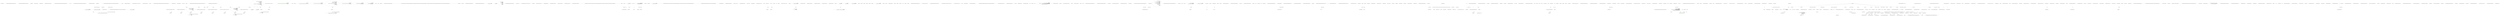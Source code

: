 digraph  {
d3 [cluster="Nancy.ViewEngines.DotLiquid.DefaultFileSystemFactory.GetFileSystem(Nancy.ViewEngines.ViewEngineStartupContext)", color=green, community=0, label="return new LiquidNancyFileSystem(context);", prediction=0, span="24-24"];
d2 [cluster="Nancy.ViewEngines.DotLiquid.DefaultFileSystemFactory.GetFileSystem(Nancy.ViewEngines.ViewEngineStartupContext)", label="Entry Nancy.ViewEngines.DotLiquid.DefaultFileSystemFactory.GetFileSystem(Nancy.ViewEngines.ViewEngineStartupContext)", span="22-22"];
d4 [cluster="Nancy.ViewEngines.DotLiquid.DefaultFileSystemFactory.GetFileSystem(Nancy.ViewEngines.ViewEngineStartupContext)", label="Exit Nancy.ViewEngines.DotLiquid.DefaultFileSystemFactory.GetFileSystem(Nancy.ViewEngines.ViewEngineStartupContext)", span="22-22"];
d5 [cluster="LiquidNancyFileSystem.cstr", label="Entry LiquidNancyFileSystem.cstr", span=""];
m0_156 [cluster="Nancy.Request.Request(string, string, string)", file="DefaultRouteResolver.cs", label="Entry Nancy.Request.Request(string, string, string)", span="27-27"];
m0_80 [cluster="Nancy.Routing.IRouteCache.IsEmpty()", file="DefaultRouteResolver.cs", label="Entry Nancy.Routing.IRouteCache.IsEmpty()", span="14-14"];
m0_81 [cluster="Nancy.Diagnostics.TraceLog.WriteLog(System.Action<System.Text.StringBuilder>)", file="DefaultRouteResolver.cs", label="Entry Nancy.Diagnostics.TraceLog.WriteLog(System.Action<System.Text.StringBuilder>)", span="14-14"];
m0_144 [cluster="Nancy.Routing.DefaultRouteResolver.DefaultRouteResolverDiagnosticsProvider.DefaultRouteResolverDiagnosticsProvider(Nancy.Routing.DefaultRouteResolver)", file="DefaultRouteResolver.cs", label="Entry Nancy.Routing.DefaultRouteResolver.DefaultRouteResolverDiagnosticsProvider.DefaultRouteResolverDiagnosticsProvider(Nancy.Routing.DefaultRouteResolver)", span="279-279"];
m0_145 [cluster="Nancy.Routing.DefaultRouteResolver.DefaultRouteResolverDiagnosticsProvider.DefaultRouteResolverDiagnosticsProvider(Nancy.Routing.DefaultRouteResolver)", file="DefaultRouteResolver.cs", label="this.resolver = resolver", span="281-281"];
m0_146 [cluster="Nancy.Routing.DefaultRouteResolver.DefaultRouteResolverDiagnosticsProvider.DefaultRouteResolverDiagnosticsProvider(Nancy.Routing.DefaultRouteResolver)", file="DefaultRouteResolver.cs", label="Exit Nancy.Routing.DefaultRouteResolver.DefaultRouteResolverDiagnosticsProvider.DefaultRouteResolverDiagnosticsProvider(Nancy.Routing.DefaultRouteResolver)", span="279-279"];
m0_6 [cluster="Nancy.Routing.DefaultRouteResolver.Resolve(Nancy.NancyContext)", file="DefaultRouteResolver.cs", label="Entry Nancy.Routing.DefaultRouteResolver.Resolve(Nancy.NancyContext)", span="40-40"];
m0_7 [cluster="Nancy.Routing.DefaultRouteResolver.Resolve(Nancy.NancyContext)", file="DefaultRouteResolver.cs", label="var result =\r\n                this.Resolve(context.Request.Path, context, this.cache)", span="42-43"];
m0_8 [cluster="Nancy.Routing.DefaultRouteResolver.Resolve(Nancy.NancyContext)", file="DefaultRouteResolver.cs", label="return result.Selected;", span="45-45"];
m0_9 [cluster="Nancy.Routing.DefaultRouteResolver.Resolve(Nancy.NancyContext)", file="DefaultRouteResolver.cs", label="Exit Nancy.Routing.DefaultRouteResolver.Resolve(Nancy.NancyContext)", span="40-40"];
m0_39 [cluster="System.Collections.Generic.IEnumerable<TSource>.Count<TSource>(System.Func<TSource, bool>)", file="DefaultRouteResolver.cs", label="Entry System.Collections.Generic.IEnumerable<TSource>.Count<TSource>(System.Func<TSource, bool>)", span="0-0"];
m0_83 [cluster="Nancy.Routing.NotFoundRoute.NotFoundRoute(string, string)", file="DefaultRouteResolver.cs", label="Entry Nancy.Routing.NotFoundRoute.NotFoundRoute(string, string)", span="14-14"];
m0_87 [cluster="Unk.SelectMany", file="DefaultRouteResolver.cs", label="Entry Unk.SelectMany", span=""];
m0_0 [cluster="Nancy.Routing.DefaultRouteResolver.DefaultRouteResolver(Nancy.INancyModuleCatalog, Nancy.Routing.IRoutePatternMatcher, Nancy.Routing.INancyModuleBuilder, Nancy.Routing.IRouteCache)", file="DefaultRouteResolver.cs", label="Entry Nancy.Routing.DefaultRouteResolver.DefaultRouteResolver(Nancy.INancyModuleCatalog, Nancy.Routing.IRoutePatternMatcher, Nancy.Routing.INancyModuleBuilder, Nancy.Routing.IRouteCache)", span="26-26"];
m0_1 [cluster="Nancy.Routing.DefaultRouteResolver.DefaultRouteResolver(Nancy.INancyModuleCatalog, Nancy.Routing.IRoutePatternMatcher, Nancy.Routing.INancyModuleBuilder, Nancy.Routing.IRouteCache)", file="DefaultRouteResolver.cs", label="this.nancyModuleCatalog = nancyModuleCatalog", span="28-28"];
m0_2 [cluster="Nancy.Routing.DefaultRouteResolver.DefaultRouteResolver(Nancy.INancyModuleCatalog, Nancy.Routing.IRoutePatternMatcher, Nancy.Routing.INancyModuleBuilder, Nancy.Routing.IRouteCache)", file="DefaultRouteResolver.cs", label="this.routePatternMatcher = routePatternMatcher", span="29-29"];
m0_3 [cluster="Nancy.Routing.DefaultRouteResolver.DefaultRouteResolver(Nancy.INancyModuleCatalog, Nancy.Routing.IRoutePatternMatcher, Nancy.Routing.INancyModuleBuilder, Nancy.Routing.IRouteCache)", file="DefaultRouteResolver.cs", label="this.moduleBuilder = moduleBuilder", span="30-30"];
m0_4 [cluster="Nancy.Routing.DefaultRouteResolver.DefaultRouteResolver(Nancy.INancyModuleCatalog, Nancy.Routing.IRoutePatternMatcher, Nancy.Routing.INancyModuleBuilder, Nancy.Routing.IRouteCache)", file="DefaultRouteResolver.cs", label="this.cache = cache", span="31-31"];
m0_5 [cluster="Nancy.Routing.DefaultRouteResolver.DefaultRouteResolver(Nancy.INancyModuleCatalog, Nancy.Routing.IRoutePatternMatcher, Nancy.Routing.INancyModuleBuilder, Nancy.Routing.IRouteCache)", file="DefaultRouteResolver.cs", label="Exit Nancy.Routing.DefaultRouteResolver.DefaultRouteResolver(Nancy.INancyModuleCatalog, Nancy.Routing.IRoutePatternMatcher, Nancy.Routing.INancyModuleBuilder, Nancy.Routing.IRouteCache)", span="26-26"];
m0_10 [cluster="Nancy.Routing.DefaultRouteResolver.Resolve(string, Nancy.NancyContext, Nancy.Routing.IRouteCache)", file="DefaultRouteResolver.cs", label="Entry Nancy.Routing.DefaultRouteResolver.Resolve(string, Nancy.NancyContext, Nancy.Routing.IRouteCache)", span="97-97"];
m0_70 [cluster="Nancy.Routing.DefaultRouteResolver.Resolve(string, Nancy.NancyContext, Nancy.Routing.IRouteCache)", color=green, community=0, file="DefaultRouteResolver.cs", label="context.Trace.TraceLog.WriteLog(s => s.AppendLine(''[DefaultRouteResolver] Route Matched But Method Not Allowed''))", prediction=1, span="179-179"];
m0_69 [cluster="Nancy.Routing.DefaultRouteResolver.Resolve(string, Nancy.NancyContext, Nancy.Routing.IRouteCache)", color=green, community=0, file="DefaultRouteResolver.cs", label="var allowedMethods = routes.Item2.Values.SelectMany(x => x.Select(y => y.Item3.Method)).Distinct()", prediction=2, span="178-178"];
m0_71 [cluster="Nancy.Routing.DefaultRouteResolver.Resolve(string, Nancy.NancyContext, Nancy.Routing.IRouteCache)", color=green, community=1, file="DefaultRouteResolver.cs", label="return new ResolveResults\r\n                {\r\n                    Selected = new ResolveResult(new MethodNotAllowedRoute(path, context.Request.Method, allowedMethods), DynamicDictionary.Empty, null, null),\r\n                    Rejected = routes.Item2\r\n                };", prediction=3, span="180-184"];
m0_67 [cluster="Nancy.Routing.DefaultRouteResolver.Resolve(string, Nancy.NancyContext, Nancy.Routing.IRouteCache)", file="DefaultRouteResolver.cs", label="routes =\r\n                routes.Filter(context, ''Request method did not match'', (ctx, route) =>{\r\n                    var routeMethod = \r\n                        route.Item3.Method.ToUpperInvariant();\r\n\r\n                    var requestMethod = \r\n                        ctx.Request.Method.ToUpperInvariant();\r\n                    \r\n                    var methodIsValid =\r\n                        routeMethod.Equals(requestMethod) || (routeMethod.Equals(''GET'') && requestMethod.Equals(''HEAD''));\r\n\r\n                    return new Tuple<bool, RouteCandidate>(\r\n                        methodIsValid,\r\n                        route\r\n                    );\r\n                })", span="159-174"];
m0_68 [cluster="Nancy.Routing.DefaultRouteResolver.Resolve(string, Nancy.NancyContext, Nancy.Routing.IRouteCache)", file="DefaultRouteResolver.cs", label="!routes.Item1.Any()", span="176-176"];
m0_55 [cluster="Nancy.Routing.DefaultRouteResolver.Resolve(string, Nancy.NancyContext, Nancy.Routing.IRouteCache)", file="DefaultRouteResolver.cs", label="routeCache.IsEmpty()", span="99-99"];
m0_56 [cluster="Nancy.Routing.DefaultRouteResolver.Resolve(string, Nancy.NancyContext, Nancy.Routing.IRouteCache)", file="DefaultRouteResolver.cs", label="context.Trace.TraceLog.WriteLog(s => s.AppendLine(''[DefaultRouteResolver] No routes available''))", span="101-101"];
m0_57 [cluster="Nancy.Routing.DefaultRouteResolver.Resolve(string, Nancy.NancyContext, Nancy.Routing.IRouteCache)", file="DefaultRouteResolver.cs", label="return new ResolveResults\r\n                {\r\n                    Selected = new ResolveResult(new NotFoundRoute(context.Request.Method, path), DynamicDictionary.Empty, null, null)\r\n                };", span="102-105"];
m0_58 [cluster="Nancy.Routing.DefaultRouteResolver.Resolve(string, Nancy.NancyContext, Nancy.Routing.IRouteCache)", file="DefaultRouteResolver.cs", label="var routes =\r\n                routeCache.GetRouteCandidates()", span="108-109"];
m0_59 [cluster="Nancy.Routing.DefaultRouteResolver.Resolve(string, Nancy.NancyContext, Nancy.Routing.IRouteCache)", file="DefaultRouteResolver.cs", label="routes =\r\n                routes.Filter(context, ''Invalid condition'', (ctx, route) =>{\r\n                    var validCondition =\r\n                        ((route.Item3.Condition == null) || (route.Item3.Condition(ctx)));\r\n\r\n                    return new Tuple<bool, RouteCandidate>(\r\n                        validCondition,\r\n                        route\r\n                    );\r\n                })", span="112-121"];
m0_61 [cluster="Nancy.Routing.DefaultRouteResolver.Resolve(string, Nancy.NancyContext, Nancy.Routing.IRouteCache)", file="DefaultRouteResolver.cs", label="context.Trace.TraceLog.WriteLog(s => s.AppendLine(''[DefaultRouteResolver] No route had a valid condition''))", span="125-125"];
m0_62 [cluster="Nancy.Routing.DefaultRouteResolver.Resolve(string, Nancy.NancyContext, Nancy.Routing.IRouteCache)", file="DefaultRouteResolver.cs", label="return new ResolveResults\r\n                {\r\n                    Selected = new ResolveResult(new NotFoundRoute(context.Request.Method, path), DynamicDictionary.Empty, null, null),\r\n                    Rejected = routes.Item2\r\n                };", span="126-130"];
m0_63 [cluster="Nancy.Routing.DefaultRouteResolver.Resolve(string, Nancy.NancyContext, Nancy.Routing.IRouteCache)", file="DefaultRouteResolver.cs", label="routes =\r\n                routes.Filter(context, ''Path did not match'', (ctx, route) => {\r\n                    var validationResult = \r\n                        this.routePatternMatcher.Match(path, route.Item3.Path, context);\r\n\r\n                    var routeToReturn =\r\n                        (validationResult.IsMatch) ? new RouteCandidate(route.Item1, route.Item2, route.Item3, validationResult) : route;\r\n\r\n                    return new Tuple<bool, RouteCandidate>(\r\n                        validationResult.IsMatch,\r\n                        routeToReturn\r\n                    );\r\n                })", span="134-146"];
m0_65 [cluster="Nancy.Routing.DefaultRouteResolver.Resolve(string, Nancy.NancyContext, Nancy.Routing.IRouteCache)", file="DefaultRouteResolver.cs", label="context.Trace.TraceLog.WriteLog(s => s.AppendLine(''[DefaultRouteResolver] No route matched the requested path''))", span="150-150"];
m0_66 [cluster="Nancy.Routing.DefaultRouteResolver.Resolve(string, Nancy.NancyContext, Nancy.Routing.IRouteCache)", file="DefaultRouteResolver.cs", label="return new ResolveResults\r\n                {\r\n                    Selected = new ResolveResult(new NotFoundRoute(context.Request.Method, path), DynamicDictionary.Empty, null, null),\r\n                    Rejected = routes.Item2\r\n                };", span="151-155"];
m0_72 [cluster="Nancy.Routing.DefaultRouteResolver.Resolve(string, Nancy.NancyContext, Nancy.Routing.IRouteCache)", file="DefaultRouteResolver.cs", label="var exactMatchResults =\r\n                routes.Filter(context, ''No exact match'', (ctx, route) =>{\r\n                    var routeIsExactMatch =\r\n                        !route.Item4.Parameters.GetDynamicMemberNames().Any();\r\n\r\n                    return new Tuple<bool, RouteCandidate>(\r\n                        routeIsExactMatch,\r\n                        route\r\n                    );\r\n                })", span="188-197"];
m0_74 [cluster="Nancy.Routing.DefaultRouteResolver.Resolve(string, Nancy.NancyContext, Nancy.Routing.IRouteCache)", file="DefaultRouteResolver.cs", label="context.Trace.TraceLog.WriteLog(s => s.AppendLine(''[DefaultRouteResolver] Found exact match route''))", span="201-201"];
m0_75 [cluster="Nancy.Routing.DefaultRouteResolver.Resolve(string, Nancy.NancyContext, Nancy.Routing.IRouteCache)", file="DefaultRouteResolver.cs", label="return new ResolveResults\r\n                {\r\n                    Selected = this.CreateRouteAndParametersFromMatch(context, exactMatchResults.Item1.First()),\r\n                    Rejected = exactMatchResults.Item2\r\n                };", span="202-206"];
m0_77 [cluster="Nancy.Routing.DefaultRouteResolver.Resolve(string, Nancy.NancyContext, Nancy.Routing.IRouteCache)", file="DefaultRouteResolver.cs", label="context.Trace.TraceLog.WriteLog(s => s.AppendLine(''[DefaultRouteResolver] Selected best match''))", span="213-213"];
m0_78 [cluster="Nancy.Routing.DefaultRouteResolver.Resolve(string, Nancy.NancyContext, Nancy.Routing.IRouteCache)", file="DefaultRouteResolver.cs", label="return new ResolveResults\r\n            {\r\n                Selected = this.CreateRouteAndParametersFromMatch(context, selected),\r\n                Rejected = exactMatchResults.Item2\r\n            };", span="214-218"];
m0_64 [cluster="Nancy.Routing.DefaultRouteResolver.Resolve(string, Nancy.NancyContext, Nancy.Routing.IRouteCache)", file="DefaultRouteResolver.cs", label="!routes.Item1.Any()", span="148-148"];
m0_76 [cluster="Nancy.Routing.DefaultRouteResolver.Resolve(string, Nancy.NancyContext, Nancy.Routing.IRouteCache)", file="DefaultRouteResolver.cs", label="var selected =\r\n                GetTopRouteMatchesNew(routes).First()", span="210-211"];
m0_60 [cluster="Nancy.Routing.DefaultRouteResolver.Resolve(string, Nancy.NancyContext, Nancy.Routing.IRouteCache)", file="DefaultRouteResolver.cs", label="!routes.Item1.Any()", span="123-123"];
m0_73 [cluster="Nancy.Routing.DefaultRouteResolver.Resolve(string, Nancy.NancyContext, Nancy.Routing.IRouteCache)", file="DefaultRouteResolver.cs", label="exactMatchResults.Item1.Any()", span="199-199"];
m0_79 [cluster="Nancy.Routing.DefaultRouteResolver.Resolve(string, Nancy.NancyContext, Nancy.Routing.IRouteCache)", file="DefaultRouteResolver.cs", label="Exit Nancy.Routing.DefaultRouteResolver.Resolve(string, Nancy.NancyContext, Nancy.Routing.IRouteCache)", span="97-97"];
m0_85 [cluster="System.Tuple<System.Collections.Generic.List<System.Tuple<string, int, Nancy.Routing.RouteDescription, Nancy.Routing.IRoutePatternMatchResult>>, System.Collections.Generic.Dictionary<string, System.Collections.Generic.List<System.Tuple<string, int, Nancy.Routing.RouteDescription, Nancy.Routing.IRoutePatternMatchResult>>>>.Filter(Nancy.NancyContext, string, System.Func<Nancy.NancyContext, System.Tuple<string, int, Nancy.Routing.RouteDescription, Nancy.Routing.IRoutePatternMatchResult>, System.Tuple<bool, System.Tuple<string, int, Nancy.Routing.RouteDescription, Nancy.Routing.IRoutePatternMatchResult>>>)", file="DefaultRouteResolver.cs", label="Entry System.Tuple<System.Collections.Generic.List<System.Tuple<string, int, Nancy.Routing.RouteDescription, Nancy.Routing.IRoutePatternMatchResult>>, System.Collections.Generic.Dictionary<string, System.Collections.Generic.List<System.Tuple<string, int, Nancy.Routing.RouteDescription, Nancy.Routing.IRoutePatternMatchResult>>>>.Filter(Nancy.NancyContext, string, System.Func<Nancy.NancyContext, System.Tuple<string, int, Nancy.Routing.RouteDescription, Nancy.Routing.IRoutePatternMatchResult>, System.Tuple<bool, System.Tuple<string, int, Nancy.Routing.RouteDescription, Nancy.Routing.IRoutePatternMatchResult>>>)", span="43-43"];
m0_89 [cluster="MethodNotAllowedRoute.cstr", file="DefaultRouteResolver.cs", label="Entry MethodNotAllowedRoute.cstr", span=""];
m0_120 [cluster="string.Equals(string)", file="DefaultRouteResolver.cs", label="Entry string.Equals(string)", span="0-0"];
m0_23 [cluster="Nancy.Routing.INancyModuleBuilder.BuildModule(Nancy.NancyModule, Nancy.NancyContext)", file="DefaultRouteResolver.cs", label="Entry Nancy.Routing.INancyModuleBuilder.BuildModule(Nancy.NancyModule, Nancy.NancyContext)", span="13-13"];
m0_147 [cluster="Nancy.Routing.DefaultRouteResolver.DefaultRouteResolverDiagnosticsProvider.ResolveRoute(string, string)", file="DefaultRouteResolver.cs", label="Entry Nancy.Routing.DefaultRouteResolver.DefaultRouteResolverDiagnosticsProvider.ResolveRoute(string, string)", span="284-284"];
m0_149 [cluster="Nancy.Routing.DefaultRouteResolver.DefaultRouteResolverDiagnosticsProvider.ResolveRoute(string, string)", file="DefaultRouteResolver.cs", label="var results = \r\n                    this.resolver.Resolve(path, context, this.resolver.cache)", span="289-290"];
m0_148 [cluster="Nancy.Routing.DefaultRouteResolver.DefaultRouteResolverDiagnosticsProvider.ResolveRoute(string, string)", file="DefaultRouteResolver.cs", label="var context =\r\n                    CreateContext(method, path)", span="286-287"];
m0_150 [cluster="Nancy.Routing.DefaultRouteResolver.DefaultRouteResolverDiagnosticsProvider.ResolveRoute(string, string)", file="DefaultRouteResolver.cs", label="return from result in results.Rejected\r\n                       select new {\r\n                            Reason = result.Key,\r\n                            Routes = from route in result.Value\r\n                                     select new\r\n                                                {\r\n                                                    route.Item3.Method,\r\n                                                    route.Item3.Path,\r\n                                                    Module = route.Item1\r\n                                                }\r\n                       };", span="292-302"];
m0_151 [cluster="Nancy.Routing.DefaultRouteResolver.DefaultRouteResolverDiagnosticsProvider.ResolveRoute(string, string)", file="DefaultRouteResolver.cs", label="Exit Nancy.Routing.DefaultRouteResolver.DefaultRouteResolverDiagnosticsProvider.ResolveRoute(string, string)", span="284-284"];
m0_99 [cluster="System.Func<T, TResult>.Invoke(T)", file="DefaultRouteResolver.cs", label="Entry System.Func<T, TResult>.Invoke(T)", span="0-0"];
m0_37 [cluster="System.Collections.Generic.IEnumerable<TSource>.OrderBy<TSource, TKey>(System.Func<TSource, TKey>)", file="DefaultRouteResolver.cs", label="Entry System.Collections.Generic.IEnumerable<TSource>.OrderBy<TSource, TKey>(System.Func<TSource, TKey>)", span="0-0"];
m0_119 [cluster="string.ToUpperInvariant()", file="DefaultRouteResolver.cs", label="Entry string.ToUpperInvariant()", span="0-0"];
m0_86 [cluster="System.Collections.Generic.IEnumerable<TSource>.Any<TSource>()", file="DefaultRouteResolver.cs", label="Entry System.Collections.Generic.IEnumerable<TSource>.Any<TSource>()", span="0-0"];
m0_40 [cluster="Nancy.DynamicDictionary.GetDynamicMemberNames()", file="DefaultRouteResolver.cs", label="Entry Nancy.DynamicDictionary.GetDynamicMemberNames()", span="71-71"];
m0_82 [cluster="Nancy.Routing.DefaultRouteResolver.ResolveResults.ResolveResults()", file="DefaultRouteResolver.cs", label="Entry Nancy.Routing.DefaultRouteResolver.ResolveResults.ResolveResults()", span="231-231"];
m0_141 [cluster="Nancy.Routing.DefaultRouteResolver.ResolveResults.ResolveResults()", file="DefaultRouteResolver.cs", label="this.Rejected = new Dictionary<string, List<RouteCandidate>>()", span="233-233"];
m0_142 [cluster="Nancy.Routing.DefaultRouteResolver.ResolveResults.ResolveResults()", file="DefaultRouteResolver.cs", label="Exit Nancy.Routing.DefaultRouteResolver.ResolveResults.ResolveResults()", span="231-231"];
m0_109 [cluster="Nancy.Routing.IRoutePatternMatcher.Match(string, string, Nancy.NancyContext)", file="DefaultRouteResolver.cs", label="Entry Nancy.Routing.IRoutePatternMatcher.Match(string, string, Nancy.NancyContext)", span="15-15"];
m0_24 [cluster="Nancy.Routing.DefaultRouteResolver.GetTopRouteMatchesNew(System.Tuple<System.Collections.Generic.List<System.Tuple<string, int, Nancy.Routing.RouteDescription, Nancy.Routing.IRoutePatternMatchResult>>, System.Collections.Generic.Dictionary<string, System.Collections.Generic.List<System.Tuple<string, int, Nancy.Routing.RouteDescription, Nancy.Routing.IRoutePatternMatchResult>>>>)", file="DefaultRouteResolver.cs", label="Entry Nancy.Routing.DefaultRouteResolver.GetTopRouteMatchesNew(System.Tuple<System.Collections.Generic.List<System.Tuple<string, int, Nancy.Routing.RouteDescription, Nancy.Routing.IRoutePatternMatchResult>>, System.Collections.Generic.Dictionary<string, System.Collections.Generic.List<System.Tuple<string, int, Nancy.Routing.RouteDescription, Nancy.Routing.IRoutePatternMatchResult>>>>)", span="66-66"];
m0_25 [cluster="Nancy.Routing.DefaultRouteResolver.GetTopRouteMatchesNew(System.Tuple<System.Collections.Generic.List<System.Tuple<string, int, Nancy.Routing.RouteDescription, Nancy.Routing.IRoutePatternMatchResult>>, System.Collections.Generic.Dictionary<string, System.Collections.Generic.List<System.Tuple<string, int, Nancy.Routing.RouteDescription, Nancy.Routing.IRoutePatternMatchResult>>>>)", file="DefaultRouteResolver.cs", label="var maxSegments = 0", span="68-68"];
m0_32 [cluster="Nancy.Routing.DefaultRouteResolver.GetTopRouteMatchesNew(System.Tuple<System.Collections.Generic.List<System.Tuple<string, int, Nancy.Routing.RouteDescription, Nancy.Routing.IRoutePatternMatchResult>>, System.Collections.Generic.Dictionary<string, System.Collections.Generic.List<System.Tuple<string, int, Nancy.Routing.RouteDescription, Nancy.Routing.IRoutePatternMatchResult>>>>)", file="DefaultRouteResolver.cs", label="yield break;", span="87-87"];
m0_35 [cluster="Nancy.Routing.DefaultRouteResolver.GetTopRouteMatchesNew(System.Tuple<System.Collections.Generic.List<System.Tuple<string, int, Nancy.Routing.RouteDescription, Nancy.Routing.IRoutePatternMatchResult>>, System.Collections.Generic.Dictionary<string, System.Collections.Generic.List<System.Tuple<string, int, Nancy.Routing.RouteDescription, Nancy.Routing.IRoutePatternMatchResult>>>>)", file="DefaultRouteResolver.cs", label="yield return tuple;", span="93-93"];
m0_27 [cluster="Nancy.Routing.DefaultRouteResolver.GetTopRouteMatchesNew(System.Tuple<System.Collections.Generic.List<System.Tuple<string, int, Nancy.Routing.RouteDescription, Nancy.Routing.IRoutePatternMatchResult>>, System.Collections.Generic.Dictionary<string, System.Collections.Generic.List<System.Tuple<string, int, Nancy.Routing.RouteDescription, Nancy.Routing.IRoutePatternMatchResult>>>>)", file="DefaultRouteResolver.cs", label="var selectedRoutes = routes.Item1\r\n                .OrderBy(x => x.Item4.Parameters.GetDynamicMemberNames().Count())\r\n                .OrderByDescending(x => x.Item3.Path.Count(c => c.Equals('/')))", span="73-75"];
m0_28 [cluster="Nancy.Routing.DefaultRouteResolver.GetTopRouteMatchesNew(System.Tuple<System.Collections.Generic.List<System.Tuple<string, int, Nancy.Routing.RouteDescription, Nancy.Routing.IRoutePatternMatchResult>>, System.Collections.Generic.Dictionary<string, System.Collections.Generic.List<System.Tuple<string, int, Nancy.Routing.RouteDescription, Nancy.Routing.IRoutePatternMatchResult>>>>)", file="DefaultRouteResolver.cs", label=selectedRoutes, span="77-77"];
m0_26 [cluster="Nancy.Routing.DefaultRouteResolver.GetTopRouteMatchesNew(System.Tuple<System.Collections.Generic.List<System.Tuple<string, int, Nancy.Routing.RouteDescription, Nancy.Routing.IRoutePatternMatchResult>>, System.Collections.Generic.Dictionary<string, System.Collections.Generic.List<System.Tuple<string, int, Nancy.Routing.RouteDescription, Nancy.Routing.IRoutePatternMatchResult>>>>)", file="DefaultRouteResolver.cs", label="var maxParameters = 0", span="69-69"];
m0_31 [cluster="Nancy.Routing.DefaultRouteResolver.GetTopRouteMatchesNew(System.Tuple<System.Collections.Generic.List<System.Tuple<string, int, Nancy.Routing.RouteDescription, Nancy.Routing.IRoutePatternMatchResult>>, System.Collections.Generic.Dictionary<string, System.Collections.Generic.List<System.Tuple<string, int, Nancy.Routing.RouteDescription, Nancy.Routing.IRoutePatternMatchResult>>>>)", file="DefaultRouteResolver.cs", label="segments < maxSegments || parameters < maxParameters", span="85-85"];
m0_29 [cluster="Nancy.Routing.DefaultRouteResolver.GetTopRouteMatchesNew(System.Tuple<System.Collections.Generic.List<System.Tuple<string, int, Nancy.Routing.RouteDescription, Nancy.Routing.IRoutePatternMatchResult>>, System.Collections.Generic.Dictionary<string, System.Collections.Generic.List<System.Tuple<string, int, Nancy.Routing.RouteDescription, Nancy.Routing.IRoutePatternMatchResult>>>>)", file="DefaultRouteResolver.cs", label="var segments = \r\n                    tuple.Item3.Path.Count(c => c == '/')", span="79-80"];
m0_33 [cluster="Nancy.Routing.DefaultRouteResolver.GetTopRouteMatchesNew(System.Tuple<System.Collections.Generic.List<System.Tuple<string, int, Nancy.Routing.RouteDescription, Nancy.Routing.IRoutePatternMatchResult>>, System.Collections.Generic.Dictionary<string, System.Collections.Generic.List<System.Tuple<string, int, Nancy.Routing.RouteDescription, Nancy.Routing.IRoutePatternMatchResult>>>>)", file="DefaultRouteResolver.cs", label="maxSegments = segments", span="90-90"];
m0_34 [cluster="Nancy.Routing.DefaultRouteResolver.GetTopRouteMatchesNew(System.Tuple<System.Collections.Generic.List<System.Tuple<string, int, Nancy.Routing.RouteDescription, Nancy.Routing.IRoutePatternMatchResult>>, System.Collections.Generic.Dictionary<string, System.Collections.Generic.List<System.Tuple<string, int, Nancy.Routing.RouteDescription, Nancy.Routing.IRoutePatternMatchResult>>>>)", file="DefaultRouteResolver.cs", label="maxParameters = parameters", span="91-91"];
m0_30 [cluster="Nancy.Routing.DefaultRouteResolver.GetTopRouteMatchesNew(System.Tuple<System.Collections.Generic.List<System.Tuple<string, int, Nancy.Routing.RouteDescription, Nancy.Routing.IRoutePatternMatchResult>>, System.Collections.Generic.Dictionary<string, System.Collections.Generic.List<System.Tuple<string, int, Nancy.Routing.RouteDescription, Nancy.Routing.IRoutePatternMatchResult>>>>)", file="DefaultRouteResolver.cs", label="var parameters = \r\n                    tuple.Item4.Parameters.GetDynamicMemberNames().Count()", span="82-83"];
m0_36 [cluster="Nancy.Routing.DefaultRouteResolver.GetTopRouteMatchesNew(System.Tuple<System.Collections.Generic.List<System.Tuple<string, int, Nancy.Routing.RouteDescription, Nancy.Routing.IRoutePatternMatchResult>>, System.Collections.Generic.Dictionary<string, System.Collections.Generic.List<System.Tuple<string, int, Nancy.Routing.RouteDescription, Nancy.Routing.IRoutePatternMatchResult>>>>)", file="DefaultRouteResolver.cs", label="Exit Nancy.Routing.DefaultRouteResolver.GetTopRouteMatchesNew(System.Tuple<System.Collections.Generic.List<System.Tuple<string, int, Nancy.Routing.RouteDescription, Nancy.Routing.IRoutePatternMatchResult>>, System.Collections.Generic.Dictionary<string, System.Collections.Generic.List<System.Tuple<string, int, Nancy.Routing.RouteDescription, Nancy.Routing.IRoutePatternMatchResult>>>>)", span="66-66"];
m0_16 [cluster="Nancy.Routing.DefaultRouteResolver.GetInitializedModuleForMatch(Nancy.NancyContext, System.Tuple<string, int, Nancy.Routing.RouteDescription, Nancy.Routing.IRoutePatternMatchResult>)", file="DefaultRouteResolver.cs", label="Entry Nancy.Routing.DefaultRouteResolver.GetInitializedModuleForMatch(Nancy.NancyContext, System.Tuple<string, int, Nancy.Routing.RouteDescription, Nancy.Routing.IRoutePatternMatchResult>)", span="58-58"];
m0_19 [cluster="Nancy.Routing.DefaultRouteResolver.GetInitializedModuleForMatch(Nancy.NancyContext, System.Tuple<string, int, Nancy.Routing.RouteDescription, Nancy.Routing.IRoutePatternMatchResult>)", file="DefaultRouteResolver.cs", label="var module =\r\n                this.nancyModuleCatalog.GetModuleByKey(routeMatchToReturn.Item1, context)", span="60-61"];
m0_20 [cluster="Nancy.Routing.DefaultRouteResolver.GetInitializedModuleForMatch(Nancy.NancyContext, System.Tuple<string, int, Nancy.Routing.RouteDescription, Nancy.Routing.IRoutePatternMatchResult>)", file="DefaultRouteResolver.cs", label="return this.moduleBuilder.BuildModule(module, context);", span="63-63"];
m0_21 [cluster="Nancy.Routing.DefaultRouteResolver.GetInitializedModuleForMatch(Nancy.NancyContext, System.Tuple<string, int, Nancy.Routing.RouteDescription, Nancy.Routing.IRoutePatternMatchResult>)", file="DefaultRouteResolver.cs", label="Exit Nancy.Routing.DefaultRouteResolver.GetInitializedModuleForMatch(Nancy.NancyContext, System.Tuple<string, int, Nancy.Routing.RouteDescription, Nancy.Routing.IRoutePatternMatchResult>)", span="58-58"];
m0_84 [cluster="Nancy.Routing.IRouteCache.GetRouteCandidates()", file="DefaultRouteResolver.cs", label="Entry Nancy.Routing.IRouteCache.GetRouteCandidates()", span="16-16"];
m0_22 [cluster="Nancy.INancyModuleCatalog.GetModuleByKey(string, Nancy.NancyContext)", file="DefaultRouteResolver.cs", label="Entry Nancy.INancyModuleCatalog.GetModuleByKey(string, Nancy.NancyContext)", span="22-22"];
m0_18 [cluster="System.Tuple<T1, T2, T3, T4>.Tuple(T1, T2, T3, T4)", file="DefaultRouteResolver.cs", label="Entry System.Tuple<T1, T2, T3, T4>.Tuple(T1, T2, T3, T4)", span="0-0"];
m0_143 [cluster="System.Collections.Generic.Dictionary<TKey, TValue>.Dictionary()", file="DefaultRouteResolver.cs", label="Entry System.Collections.Generic.Dictionary<TKey, TValue>.Dictionary()", span="0-0"];
m0_100 [cluster="System.Tuple<T1, T2>.Tuple(T1, T2)", file="DefaultRouteResolver.cs", label="Entry System.Tuple<T1, T2>.Tuple(T1, T2)", span="0-0"];
m0_155 [cluster="Nancy.NancyContext.NancyContext()", file="DefaultRouteResolver.cs", label="Entry Nancy.NancyContext.NancyContext()", span="19-19"];
m0_90 [cluster="System.Collections.Generic.IEnumerable<TSource>.First<TSource>()", file="DefaultRouteResolver.cs", label="Entry System.Collections.Generic.IEnumerable<TSource>.First<TSource>()", span="0-0"];
m0_88 [cluster="Unk.Distinct", file="DefaultRouteResolver.cs", label="Entry Unk.Distinct", span=""];
m0_48 [cluster="lambda expression", file="DefaultRouteResolver.cs", label="Entry lambda expression", span="75-75"];
m0_128 [cluster="lambda expression", file="DefaultRouteResolver.cs", label="Entry lambda expression", span="179-179"];
m0_121 [cluster="lambda expression", file="DefaultRouteResolver.cs", label="Entry lambda expression", span="178-178"];
m0_122 [cluster="lambda expression", color=green, community=0, file="DefaultRouteResolver.cs", label="x.Select(y => y.Item3.Method)", prediction=4, span="178-178"];
m0_123 [cluster="lambda expression", file="DefaultRouteResolver.cs", label="Exit lambda expression", span="178-178"];
m0_125 [cluster="lambda expression", file="DefaultRouteResolver.cs", label="Entry lambda expression", span="178-178"];
m0_126 [cluster="lambda expression", color=green, community=0, file="DefaultRouteResolver.cs", label="y.Item3.Method", prediction=5, span="178-178"];
m0_127 [cluster="lambda expression", file="DefaultRouteResolver.cs", label="Exit lambda expression", span="178-178"];
m0_129 [cluster="lambda expression", color=green, community=0, file="DefaultRouteResolver.cs", label="s.AppendLine(''[DefaultRouteResolver] Route Matched But Method Not Allowed'')", prediction=6, span="179-179"];
m0_130 [cluster="lambda expression", file="DefaultRouteResolver.cs", label="Exit lambda expression", span="179-179"];
m0_105 [cluster="lambda expression", file="DefaultRouteResolver.cs", label="var validationResult = \r\n                        this.routePatternMatcher.Match(path, route.Item3.Path, context)", span="136-137"];
m0_113 [cluster="lambda expression", file="DefaultRouteResolver.cs", label="Entry lambda expression", span="160-174"];
m0_106 [cluster="lambda expression", file="DefaultRouteResolver.cs", label="var routeToReturn =\r\n                        (validationResult.IsMatch) ? new RouteCandidate(route.Item1, route.Item2, route.Item3, validationResult) : route", span="139-140"];
m0_92 [cluster="lambda expression", file="DefaultRouteResolver.cs", label="s.AppendLine(''[DefaultRouteResolver] No routes available'')", span="101-101"];
m0_102 [cluster="lambda expression", file="DefaultRouteResolver.cs", label="s.AppendLine(''[DefaultRouteResolver] No route had a valid condition'')", span="125-125"];
m0_111 [cluster="lambda expression", file="DefaultRouteResolver.cs", label="s.AppendLine(''[DefaultRouteResolver] No route matched the requested path'')", span="150-150"];
m0_136 [cluster="lambda expression", file="DefaultRouteResolver.cs", label="s.AppendLine(''[DefaultRouteResolver] Found exact match route'')", span="201-201"];
m0_139 [cluster="lambda expression", file="DefaultRouteResolver.cs", label="s.AppendLine(''[DefaultRouteResolver] Selected best match'')", span="213-213"];
m0_91 [cluster="lambda expression", file="DefaultRouteResolver.cs", label="Entry lambda expression", span="101-101"];
m0_95 [cluster="lambda expression", file="DefaultRouteResolver.cs", label="Entry lambda expression", span="113-121"];
m0_101 [cluster="lambda expression", file="DefaultRouteResolver.cs", label="Entry lambda expression", span="125-125"];
m0_104 [cluster="lambda expression", file="DefaultRouteResolver.cs", label="Entry lambda expression", span="135-146"];
m0_107 [cluster="lambda expression", file="DefaultRouteResolver.cs", label="return new Tuple<bool, RouteCandidate>(\r\n                        validationResult.IsMatch,\r\n                        routeToReturn\r\n                    );", span="142-145"];
m0_110 [cluster="lambda expression", file="DefaultRouteResolver.cs", label="Entry lambda expression", span="150-150"];
m0_131 [cluster="lambda expression", file="DefaultRouteResolver.cs", label="Entry lambda expression", span="189-197"];
m0_135 [cluster="lambda expression", file="DefaultRouteResolver.cs", label="Entry lambda expression", span="201-201"];
m0_138 [cluster="lambda expression", file="DefaultRouteResolver.cs", label="Entry lambda expression", span="213-213"];
m0_118 [cluster="lambda expression", file="DefaultRouteResolver.cs", label="Exit lambda expression", span="160-174"];
m0_114 [cluster="lambda expression", file="DefaultRouteResolver.cs", label="var routeMethod = \r\n                        route.Item3.Method.ToUpperInvariant()", span="161-162"];
m0_115 [cluster="lambda expression", file="DefaultRouteResolver.cs", label="var requestMethod = \r\n                        ctx.Request.Method.ToUpperInvariant()", span="164-165"];
m0_117 [cluster="lambda expression", file="DefaultRouteResolver.cs", label="return new Tuple<bool, RouteCandidate>(\r\n                        methodIsValid,\r\n                        route\r\n                    );", span="170-173"];
m0_132 [cluster="lambda expression", file="DefaultRouteResolver.cs", label="var routeIsExactMatch =\r\n                        !route.Item4.Parameters.GetDynamicMemberNames().Any()", span="190-191"];
m0_93 [cluster="lambda expression", file="DefaultRouteResolver.cs", label="Exit lambda expression", span="101-101"];
m0_103 [cluster="lambda expression", file="DefaultRouteResolver.cs", label="Exit lambda expression", span="125-125"];
m0_112 [cluster="lambda expression", file="DefaultRouteResolver.cs", label="Exit lambda expression", span="150-150"];
m0_137 [cluster="lambda expression", file="DefaultRouteResolver.cs", label="Exit lambda expression", span="201-201"];
m0_140 [cluster="lambda expression", file="DefaultRouteResolver.cs", label="Exit lambda expression", span="213-213"];
m0_98 [cluster="lambda expression", file="DefaultRouteResolver.cs", label="Exit lambda expression", span="113-121"];
m0_96 [cluster="lambda expression", file="DefaultRouteResolver.cs", label="var validCondition =\r\n                        ((route.Item3.Condition == null) || (route.Item3.Condition(ctx)))", span="114-115"];
m0_97 [cluster="lambda expression", file="DefaultRouteResolver.cs", label="return new Tuple<bool, RouteCandidate>(\r\n                        validCondition,\r\n                        route\r\n                    );", span="117-120"];
m0_108 [cluster="lambda expression", file="DefaultRouteResolver.cs", label="Exit lambda expression", span="135-146"];
m0_134 [cluster="lambda expression", file="DefaultRouteResolver.cs", label="Exit lambda expression", span="189-197"];
m0_133 [cluster="lambda expression", file="DefaultRouteResolver.cs", label="return new Tuple<bool, RouteCandidate>(\r\n                        routeIsExactMatch,\r\n                        route\r\n                    );", span="193-196"];
m0_116 [cluster="lambda expression", file="DefaultRouteResolver.cs", label="var methodIsValid =\r\n                        routeMethod.Equals(requestMethod) || (routeMethod.Equals(''GET'') && requestMethod.Equals(''HEAD''))", span="167-168"];
m0_42 [cluster="lambda expression", file="DefaultRouteResolver.cs", label="Entry lambda expression", span="74-74"];
m0_45 [cluster="lambda expression", file="DefaultRouteResolver.cs", label="Entry lambda expression", span="75-75"];
m0_43 [cluster="lambda expression", file="DefaultRouteResolver.cs", label="x.Item4.Parameters.GetDynamicMemberNames().Count()", span="74-74"];
m0_52 [cluster="lambda expression", file="DefaultRouteResolver.cs", label="Entry lambda expression", span="80-80"];
m0_44 [cluster="lambda expression", file="DefaultRouteResolver.cs", label="Exit lambda expression", span="74-74"];
m0_47 [cluster="lambda expression", file="DefaultRouteResolver.cs", label="Exit lambda expression", span="75-75"];
m0_46 [cluster="lambda expression", file="DefaultRouteResolver.cs", label="x.Item3.Path.Count(c => c.Equals('/'))", span="75-75"];
m0_54 [cluster="lambda expression", file="DefaultRouteResolver.cs", label="Exit lambda expression", span="80-80"];
m0_53 [cluster="lambda expression", file="DefaultRouteResolver.cs", label="c == '/'", span="80-80"];
m0_49 [cluster="lambda expression", file="DefaultRouteResolver.cs", label="c.Equals('/')", span="75-75"];
m0_50 [cluster="lambda expression", file="DefaultRouteResolver.cs", label="Exit lambda expression", span="75-75"];
m0_51 [cluster="char.Equals(char)", file="DefaultRouteResolver.cs", label="Entry char.Equals(char)", span="0-0"];
m0_152 [cluster="Nancy.Routing.DefaultRouteResolver.DefaultRouteResolverDiagnosticsProvider.CreateContext(string, string)", file="DefaultRouteResolver.cs", label="Entry Nancy.Routing.DefaultRouteResolver.DefaultRouteResolverDiagnosticsProvider.CreateContext(string, string)", span="305-305"];
m0_153 [cluster="Nancy.Routing.DefaultRouteResolver.DefaultRouteResolverDiagnosticsProvider.CreateContext(string, string)", file="DefaultRouteResolver.cs", label="return new NancyContext { Request = new Request(method, path, ''http'')};", span="307-307"];
m0_154 [cluster="Nancy.Routing.DefaultRouteResolver.DefaultRouteResolverDiagnosticsProvider.CreateContext(string, string)", file="DefaultRouteResolver.cs", label="Exit Nancy.Routing.DefaultRouteResolver.DefaultRouteResolverDiagnosticsProvider.CreateContext(string, string)", span="305-305"];
m0_38 [cluster="System.Collections.Generic.IEnumerable<TSource>.OrderByDescending<TSource, TKey>(System.Func<TSource, TKey>)", file="DefaultRouteResolver.cs", label="Entry System.Collections.Generic.IEnumerable<TSource>.OrderByDescending<TSource, TKey>(System.Func<TSource, TKey>)", span="0-0"];
m0_41 [cluster="System.Collections.Generic.IEnumerable<TSource>.Count<TSource>()", file="DefaultRouteResolver.cs", label="Entry System.Collections.Generic.IEnumerable<TSource>.Count<TSource>()", span="0-0"];
m0_124 [cluster="Unk.Select", file="DefaultRouteResolver.cs", label="Entry Unk.Select", span=""];
m0_94 [cluster="System.Text.StringBuilder.AppendLine(string)", file="DefaultRouteResolver.cs", label="Entry System.Text.StringBuilder.AppendLine(string)", span="0-0"];
m0_11 [cluster="Nancy.Routing.DefaultRouteResolver.CreateRouteAndParametersFromMatch(Nancy.NancyContext, System.Tuple<string, int, Nancy.Routing.RouteDescription, Nancy.Routing.IRoutePatternMatchResult>)", file="DefaultRouteResolver.cs", label="Entry Nancy.Routing.DefaultRouteResolver.CreateRouteAndParametersFromMatch(Nancy.NancyContext, System.Tuple<string, int, Nancy.Routing.RouteDescription, Nancy.Routing.IRoutePatternMatchResult>)", span="48-48"];
m0_14 [cluster="Nancy.Routing.DefaultRouteResolver.CreateRouteAndParametersFromMatch(Nancy.NancyContext, System.Tuple<string, int, Nancy.Routing.RouteDescription, Nancy.Routing.IRoutePatternMatchResult>)", file="DefaultRouteResolver.cs", label="return new ResolveResult(route, routeMatchToReturn.Item4.Parameters, associatedModule.Before, associatedModule.After);", span="55-55"];
m0_12 [cluster="Nancy.Routing.DefaultRouteResolver.CreateRouteAndParametersFromMatch(Nancy.NancyContext, System.Tuple<string, int, Nancy.Routing.RouteDescription, Nancy.Routing.IRoutePatternMatchResult>)", file="DefaultRouteResolver.cs", label="var associatedModule =\r\n                this.GetInitializedModuleForMatch(context, routeMatchToReturn)", span="50-51"];
m0_13 [cluster="Nancy.Routing.DefaultRouteResolver.CreateRouteAndParametersFromMatch(Nancy.NancyContext, System.Tuple<string, int, Nancy.Routing.RouteDescription, Nancy.Routing.IRoutePatternMatchResult>)", file="DefaultRouteResolver.cs", label="var route = associatedModule.Routes.ElementAt(routeMatchToReturn.Item2)", span="53-53"];
m0_15 [cluster="Nancy.Routing.DefaultRouteResolver.CreateRouteAndParametersFromMatch(Nancy.NancyContext, System.Tuple<string, int, Nancy.Routing.RouteDescription, Nancy.Routing.IRoutePatternMatchResult>)", file="DefaultRouteResolver.cs", label="Exit Nancy.Routing.DefaultRouteResolver.CreateRouteAndParametersFromMatch(Nancy.NancyContext, System.Tuple<string, int, Nancy.Routing.RouteDescription, Nancy.Routing.IRoutePatternMatchResult>)", span="48-48"];
m0_17 [cluster="System.Collections.Generic.IEnumerable<TSource>.ElementAt<TSource>(int)", file="DefaultRouteResolver.cs", label="Entry System.Collections.Generic.IEnumerable<TSource>.ElementAt<TSource>(int)", span="0-0"];
m0_157 [file="DefaultRouteResolver.cs", label="Nancy.Routing.DefaultRouteResolver", span=""];
m0_161 [file="DefaultRouteResolver.cs", label="Nancy.Routing.DefaultRouteResolver.DefaultRouteResolverDiagnosticsProvider", span=""];
m0_158 [file="DefaultRouteResolver.cs", label=string, span=""];
m0_159 [file="DefaultRouteResolver.cs", label="Nancy.NancyContext", span=""];
m0_160 [file="DefaultRouteResolver.cs", label="Nancy.Routing.DefaultRouteResolver.ResolveResults", span=""];
m1_0 [cluster="Nancy.ViewEngines.Extensions.IsAnonymousType(object)", file="DefaultRouteResolverFixture.cs", label="Entry Nancy.ViewEngines.Extensions.IsAnonymousType(object)", span="16-16"];
m1_1 [cluster="Nancy.ViewEngines.Extensions.IsAnonymousType(object)", file="DefaultRouteResolverFixture.cs", label="source == null", span="18-18"];
m1_3 [cluster="Nancy.ViewEngines.Extensions.IsAnonymousType(object)", file="DefaultRouteResolverFixture.cs", label="var type = source.GetType()", span="23-23"];
m1_2 [cluster="Nancy.ViewEngines.Extensions.IsAnonymousType(object)", file="DefaultRouteResolverFixture.cs", label="return false;", span="20-20"];
m1_4 [cluster="Nancy.ViewEngines.Extensions.IsAnonymousType(object)", file="DefaultRouteResolverFixture.cs", label="return type.IsGenericType \r\n                   && (type.Attributes & TypeAttributes.NotPublic) == TypeAttributes.NotPublic\r\n                   && (type.Name.StartsWith(''<>'', StringComparison.OrdinalIgnoreCase) || type.Name.StartsWith(''VB$'', StringComparison.OrdinalIgnoreCase))\r\n                   && type.Name.Contains(''AnonymousType'')\r\n                   && Attribute.IsDefined(type, typeof (CompilerGeneratedAttribute), false);", span="25-29"];
m1_5 [cluster="Nancy.ViewEngines.Extensions.IsAnonymousType(object)", file="DefaultRouteResolverFixture.cs", label="Exit Nancy.ViewEngines.Extensions.IsAnonymousType(object)", span="16-16"];
m1_8 [cluster="string.Contains(string)", file="DefaultRouteResolverFixture.cs", label="Entry string.Contains(string)", span="0-0"];
m1_9 [cluster="System.Attribute.IsDefined(System.Reflection.MemberInfo, System.Type, bool)", file="DefaultRouteResolverFixture.cs", label="Entry System.Attribute.IsDefined(System.Reflection.MemberInfo, System.Type, bool)", span="0-0"];
m1_6 [cluster="object.GetType()", file="DefaultRouteResolverFixture.cs", label="Entry object.GetType()", span="0-0"];
m1_7 [cluster="string.StartsWith(string, System.StringComparison)", file="DefaultRouteResolverFixture.cs", label="Entry string.StartsWith(string, System.StringComparison)", span="0-0"];
m2_24 [cluster="StreamWriter.cstr", file="DotLiquidViewEngine.cs", label="Entry StreamWriter.cstr", span=""];
m2_32 [cluster="Unk.Parse", file="DotLiquidViewEngine.cs", label="Entry Unk.Parse", span=""];
m2_6 [cluster="Nancy.ViewEngines.DotLiquid.DotLiquidViewEngine.Initialize(Nancy.ViewEngines.ViewEngineStartupContext)", file="DotLiquidViewEngine.cs", label="Entry Nancy.ViewEngines.DotLiquid.DotLiquidViewEngine.Initialize(Nancy.ViewEngines.ViewEngineStartupContext)", span="42-42"];
m2_7 [cluster="Nancy.ViewEngines.DotLiquid.DotLiquidViewEngine.Initialize(Nancy.ViewEngines.ViewEngineStartupContext)", file="DotLiquidViewEngine.cs", label="Exit Nancy.ViewEngines.DotLiquid.DotLiquidViewEngine.Initialize(Nancy.ViewEngines.ViewEngineStartupContext)", span="42-42"];
m2_26 [cluster="System.IO.StreamWriter.Flush()", file="DotLiquidViewEngine.cs", label="Entry System.IO.StreamWriter.Flush()", span="0-0"];
m2_0 [cluster="Nancy.ViewEngines.DotLiquid.DotLiquidViewEngine.DotLiquidViewEngine()", file="DotLiquidViewEngine.cs", label="Entry Nancy.ViewEngines.DotLiquid.DotLiquidViewEngine.DotLiquidViewEngine()", span="14-14"];
m2_1 [cluster="Nancy.ViewEngines.DotLiquid.DotLiquidViewEngine.DotLiquidViewEngine()", file="DotLiquidViewEngine.cs", label="Exit Nancy.ViewEngines.DotLiquid.DotLiquidViewEngine.DotLiquidViewEngine()", span="14-14"];
m2_31 [cluster="System.IO.TextReader.ReadToEnd()", file="DotLiquidViewEngine.cs", label="Entry System.IO.TextReader.ReadToEnd()", span="0-0"];
m2_8 [cluster="Nancy.ViewEngines.DotLiquid.DotLiquidViewEngine.RenderView(Nancy.ViewEngines.ViewLocationResult, dynamic, Nancy.ViewEngines.IRenderContext)", file="DotLiquidViewEngine.cs", label="Entry Nancy.ViewEngines.DotLiquid.DotLiquidViewEngine.RenderView(Nancy.ViewEngines.ViewLocationResult, dynamic, Nancy.ViewEngines.IRenderContext)", span="53-53"];
m2_9 [cluster="Nancy.ViewEngines.DotLiquid.DotLiquidViewEngine.RenderView(Nancy.ViewEngines.ViewLocationResult, dynamic, Nancy.ViewEngines.IRenderContext)", file="DotLiquidViewEngine.cs", label="return new HtmlResponse(contents: stream =>\r\n            {\r\n                var hashedModel =\r\n                    Hash.FromAnonymousObject(new { model = new DynamicDrop(model) });\r\n\r\n                var parsed = renderContext.ViewCache.GetOrAdd(\r\n                    viewLocationResult,\r\n                    x => Template.Parse(viewLocationResult.Contents.Invoke().ReadToEnd()));\r\n\r\n                var rendered = parsed.Render(hashedModel);\r\n\r\n                var writer = new StreamWriter(stream);\r\n\r\n                writer.Write(rendered);\r\n                writer.Flush();\r\n            });", span="55-70"];
m2_10 [cluster="Nancy.ViewEngines.DotLiquid.DotLiquidViewEngine.RenderView(Nancy.ViewEngines.ViewLocationResult, dynamic, Nancy.ViewEngines.IRenderContext)", file="DotLiquidViewEngine.cs", label="Exit Nancy.ViewEngines.DotLiquid.DotLiquidViewEngine.RenderView(Nancy.ViewEngines.ViewLocationResult, dynamic, Nancy.ViewEngines.IRenderContext)", span="53-53"];
m2_21 [cluster="Unk.FromAnonymousObject", file="DotLiquidViewEngine.cs", label="Entry Unk.FromAnonymousObject", span=""];
m2_23 [cluster="Unk.Render", file="DotLiquidViewEngine.cs", label="Entry Unk.Render", span=""];
m2_22 [cluster="Unk.GetOrAdd", file="DotLiquidViewEngine.cs", label="Entry Unk.GetOrAdd", span=""];
m2_27 [cluster="lambda expression", file="DotLiquidViewEngine.cs", label="Entry lambda expression", span="62-62"];
m2_13 [cluster="lambda expression", file="DotLiquidViewEngine.cs", label="var hashedModel =\r\n                    Hash.FromAnonymousObject(new { model = new DynamicDrop(model) })", span="57-58"];
m2_14 [cluster="lambda expression", file="DotLiquidViewEngine.cs", label="var parsed = renderContext.ViewCache.GetOrAdd(\r\n                    viewLocationResult,\r\n                    x => Template.Parse(viewLocationResult.Contents.Invoke().ReadToEnd()))", span="60-62"];
m2_28 [cluster="lambda expression", file="DotLiquidViewEngine.cs", label="Template.Parse(viewLocationResult.Contents.Invoke().ReadToEnd())", span="62-62"];
m2_16 [cluster="lambda expression", file="DotLiquidViewEngine.cs", label="var writer = new StreamWriter(stream)", span="66-66"];
m2_12 [cluster="lambda expression", file="DotLiquidViewEngine.cs", label="Entry lambda expression", span="55-70"];
m2_15 [cluster="lambda expression", file="DotLiquidViewEngine.cs", label="var rendered = parsed.Render(hashedModel)", span="64-64"];
m2_17 [cluster="lambda expression", file="DotLiquidViewEngine.cs", label="writer.Write(rendered)", span="68-68"];
m2_18 [cluster="lambda expression", file="DotLiquidViewEngine.cs", label="writer.Flush()", span="69-69"];
m2_19 [cluster="lambda expression", file="DotLiquidViewEngine.cs", label="Exit lambda expression", span="55-70"];
m2_29 [cluster="lambda expression", file="DotLiquidViewEngine.cs", label="Exit lambda expression", span="62-62"];
m2_20 [cluster="Nancy.ViewEngines.DotLiquid.DynamicDrop.DynamicDrop(dynamic)", file="DotLiquidViewEngine.cs", label="Entry Nancy.ViewEngines.DotLiquid.DynamicDrop.DynamicDrop(dynamic)", span="15-15"];
m2_2 [cluster="Nancy.ViewEngines.DotLiquid.DotLiquidViewEngine.DotLiquidViewEngine(IFileSystem)", file="DotLiquidViewEngine.cs", label="Entry Nancy.ViewEngines.DotLiquid.DotLiquidViewEngine.DotLiquidViewEngine(IFileSystem)", span="23-23"];
m2_4 [cluster="Nancy.ViewEngines.DotLiquid.DotLiquidViewEngine.DotLiquidViewEngine(IFileSystem)", color=green, community=0, file="DotLiquidViewEngine.cs", label="Template.FileSystem = fileSystem", prediction=7, span="28-28"];
m2_5 [cluster="Nancy.ViewEngines.DotLiquid.DotLiquidViewEngine.DotLiquidViewEngine(IFileSystem)", file="DotLiquidViewEngine.cs", label="Exit Nancy.ViewEngines.DotLiquid.DotLiquidViewEngine.DotLiquidViewEngine(IFileSystem)", span="23-23"];
m2_11 [cluster="HtmlResponse.cstr", file="DotLiquidViewEngine.cs", label="Entry HtmlResponse.cstr", span=""];
m2_25 [cluster="Unk.Write", file="DotLiquidViewEngine.cs", label="Entry Unk.Write", span=""];
m2_30 [cluster="System.Func<TResult>.Invoke()", file="DotLiquidViewEngine.cs", label="Entry System.Func<TResult>.Invoke()", span="0-0"];
m2_33 [file="DotLiquidViewEngine.cs", label=dynamic, span=""];
m2_34 [file="DotLiquidViewEngine.cs", label="Nancy.ViewEngines.ViewLocationResult", span=""];
m2_35 [file="DotLiquidViewEngine.cs", label="Nancy.ViewEngines.IRenderContext", span=""];
m5_2 [cluster="Nancy.ViewEngines.DotLiquid.LiquidNancyFileSystem.ReadTemplateFile(DotLiquid.Context, string)", file="LiquidNancyFileSystem.cs", label="Entry Nancy.ViewEngines.DotLiquid.LiquidNancyFileSystem.ReadTemplateFile(DotLiquid.Context, string)", span="10-10"];
m5_3 [cluster="Nancy.ViewEngines.DotLiquid.LiquidNancyFileSystem.ReadTemplateFile(DotLiquid.Context, string)", color=green, community=0, file="LiquidNancyFileSystem.cs", label="return base.ReadTemplateFile(context, templateName);", prediction=8, span="12-12"];
m5_4 [cluster="Nancy.ViewEngines.DotLiquid.LiquidNancyFileSystem.ReadTemplateFile(DotLiquid.Context, string)", file="LiquidNancyFileSystem.cs", label="Exit Nancy.ViewEngines.DotLiquid.LiquidNancyFileSystem.ReadTemplateFile(DotLiquid.Context, string)", span="10-10"];
m5_0 [cluster="Nancy.ViewEngines.DotLiquid.LiquidNancyFileSystem.LiquidNancyFileSystem(string)", file="LiquidNancyFileSystem.cs", label="Entry Nancy.ViewEngines.DotLiquid.LiquidNancyFileSystem.LiquidNancyFileSystem(string)", span="6-6"];
m5_1 [cluster="Nancy.ViewEngines.DotLiquid.LiquidNancyFileSystem.LiquidNancyFileSystem(string)", file="LiquidNancyFileSystem.cs", label="Exit Nancy.ViewEngines.DotLiquid.LiquidNancyFileSystem.LiquidNancyFileSystem(string)", span="6-6"];
m5_5 [cluster="Unk.ReadTemplateFile", file="LiquidNancyFileSystem.cs", label="Entry Unk.ReadTemplateFile", span=""];
m5_6 [file="LiquidNancyFileSystem.cs", label="Nancy.ViewEngines.DotLiquid.LiquidNancyFileSystem", span=""];
m8_24 [cluster="Nancy.NegotiatorExtensions.WithHeaders(Nancy.Responses.Negotiation.Negotiator, params System.Tuple<string, string>[])", file="NancyContext.cs", label="Entry Nancy.NegotiatorExtensions.WithHeaders(Nancy.Responses.Negotiation.Negotiator, params System.Tuple<string, string>[])", span="83-83"];
m8_27 [cluster="Nancy.NegotiatorExtensions.WithHeaders(Nancy.Responses.Negotiation.Negotiator, params System.Tuple<string, string>[])", color=green, community=0, file="NancyContext.cs", label="return negotiator;", prediction=9, span="90-90"];
m8_25 [cluster="Nancy.NegotiatorExtensions.WithHeaders(Nancy.Responses.Negotiation.Negotiator, params System.Tuple<string, string>[])", file="NancyContext.cs", label=headers, span="85-85"];
m8_26 [cluster="Nancy.NegotiatorExtensions.WithHeaders(Nancy.Responses.Negotiation.Negotiator, params System.Tuple<string, string>[])", file="NancyContext.cs", label="negotiator.NegotiationContext.Headers[keyValuePair.Item1] = keyValuePair.Item2", span="87-87"];
m8_28 [cluster="Nancy.NegotiatorExtensions.WithHeaders(Nancy.Responses.Negotiation.Negotiator, params System.Tuple<string, string>[])", file="NancyContext.cs", label="Exit Nancy.NegotiatorExtensions.WithHeaders(Nancy.Responses.Negotiation.Negotiator, params System.Tuple<string, string>[])", span="83-83"];
m8_5 [cluster="System.Collections.Generic.Dictionary<TKey, TValue>.Dictionary()", file="NancyContext.cs", label="Entry System.Collections.Generic.Dictionary<TKey, TValue>.Dictionary()", span="0-0"];
m8_7 [cluster="Nancy.NancyContext.Dispose()", file="NancyContext.cs", label="Entry Nancy.NancyContext.Dispose()", span="79-79"];
m8_8 [cluster="Nancy.NancyContext.Dispose()", file="NancyContext.cs", label="this.Items.Values.OfType<IDisposable>()", span="81-81"];
m8_9 [cluster="Nancy.NancyContext.Dispose()", file="NancyContext.cs", label="disposableItem.Dispose()", span="83-83"];
m8_10 [cluster="Nancy.NancyContext.Dispose()", file="NancyContext.cs", label="this.Items.Clear()", span="86-86"];
m8_12 [cluster="Nancy.NancyContext.Dispose()", file="NancyContext.cs", label="Exit Nancy.NancyContext.Dispose()", span="79-79"];
m8_6 [cluster="Nancy.Diagnostics.RequestTrace.RequestTrace()", file="NancyContext.cs", label="Entry Nancy.Diagnostics.RequestTrace.RequestTrace()", span="27-27"];
m8_15 [cluster="System.Collections.Generic.ICollection<T>.Clear()", file="NancyContext.cs", label="Entry System.Collections.Generic.ICollection<T>.Clear()", span="0-0"];
m8_0 [cluster="Nancy.NancyContext.NancyContext()", file="NancyContext.cs", label="Entry Nancy.NancyContext.NancyContext()", span="19-19"];
m8_1 [cluster="Nancy.NancyContext.NancyContext()", file="NancyContext.cs", label="this.Items = new Dictionary<string, object>()", span="21-21"];
m8_2 [cluster="Nancy.NancyContext.NancyContext()", file="NancyContext.cs", label="this.Trace = new RequestTrace()", span="22-22"];
m8_3 [cluster="Nancy.NancyContext.NancyContext()", file="NancyContext.cs", label="this.ControlPanelEnabled = true", span="25-25"];
m8_4 [cluster="Nancy.NancyContext.NancyContext()", file="NancyContext.cs", label="Exit Nancy.NancyContext.NancyContext()", span="19-19"];
m8_14 [cluster="System.IDisposable.Dispose()", file="NancyContext.cs", label="Entry System.IDisposable.Dispose()", span="0-0"];
m8_13 [cluster="System.Collections.IEnumerable.OfType<TResult>()", file="NancyContext.cs", label="Entry System.Collections.IEnumerable.OfType<TResult>()", span="0-0"];
m8_16 [file="NancyContext.cs", label="Nancy.NancyContext", span=""];
m9_3 [cluster="Nancy.NancyContext.NancyContext()", file="NancyContextFixture.cs", label="Entry Nancy.NancyContext.NancyContext()", span="19-19"];
m9_38 [cluster="Nancy.Tests.Unit.NancyContextFixture.Should_clear_items_collection_when_disposed()", file="NancyContextFixture.cs", label="Entry Nancy.Tests.Unit.NancyContextFixture.Should_clear_items_collection_when_disposed()", span="49-49"];
m9_39 [cluster="Nancy.Tests.Unit.NancyContextFixture.Should_clear_items_collection_when_disposed()", file="NancyContextFixture.cs", label="this.context.Items.Add(''Test'', new object())", span="52-52"];
m9_40 [cluster="Nancy.Tests.Unit.NancyContextFixture.Should_clear_items_collection_when_disposed()", file="NancyContextFixture.cs", label="this.context.Dispose()", span="55-55"];
m9_41 [cluster="Nancy.Tests.Unit.NancyContextFixture.Should_clear_items_collection_when_disposed()", file="NancyContextFixture.cs", label="this.context.Items.Count.ShouldEqual(0)", span="58-58"];
m9_42 [cluster="Nancy.Tests.Unit.NancyContextFixture.Should_clear_items_collection_when_disposed()", file="NancyContextFixture.cs", label="Exit Nancy.Tests.Unit.NancyContextFixture.Should_clear_items_collection_when_disposed()", span="49-49"];
m9_13 [cluster="Unk.MustHaveHappened", file="NancyContextFixture.cs", label="Entry Unk.MustHaveHappened", span=""];
m9_4 [cluster="Nancy.Tests.Unit.NancyContextFixture.Should_dispose_request_when_being_disposed()", file="NancyContextFixture.cs", label="Entry Nancy.Tests.Unit.NancyContextFixture.Should_dispose_request_when_being_disposed()", span="16-16"];
m9_11 [cluster="Nancy.NancyContext.Dispose()", file="NancyContextFixture.cs", label="Entry Nancy.NancyContext.Dispose()", span="79-79"];
m9_43 [cluster="object.ShouldEqual(object)", file="NancyContextFixture.cs", label="Entry object.ShouldEqual(object)", span="95-95"];
m9_10 [cluster="Unk.>", file="NancyContextFixture.cs", label="Nancy.Demo.DemoBootStrapper", span=""];
m9_0 [cluster="Nancy.Tests.Unit.NancyContextFixture.NancyContextFixture()", file="NancyContextFixture.cs", label="Entry Nancy.Tests.Unit.NancyContextFixture.NancyContextFixture()", span="10-10"];
m9_1 [cluster="Nancy.Tests.Unit.NancyContextFixture.NancyContextFixture()", color=green, community=0, file="NancyContextFixture.cs", label="this.context = new NancyContext()", prediction=10, span="12-12"];
m9_2 [cluster="Nancy.Tests.Unit.NancyContextFixture.NancyContextFixture()", file="NancyContextFixture.cs", label="Exit Nancy.Tests.Unit.NancyContextFixture.NancyContextFixture()", span="10-10"];
m9_9 [cluster="Nancy.Tests.Unit.NancyContextFixture.Should_dispose_request_when_being_disposed()", file="NancyContextFixture.cs", label="Exit Nancy.Tests.Unit.NancyContextFixture.Should_dispose_request_when_being_disposed()", span="16-16"];
m9_31 [cluster="Unk.Add", file="NancyContextFixture.cs", label="Entry Unk.Add", span=""];
m9_5 [cluster="Nancy.Demo.DemoBootStrapper.ConfigureRequestContainer(TinyIoC.TinyIoCContainer)", file="NancyContextFixture.cs", label="Entry Nancy.Demo.DemoBootStrapper.ConfigureRequestContainer(TinyIoC.TinyIoCContainer)", span="19-19"];
m9_6 [cluster="Nancy.Demo.DemoBootStrapper.ConfigureRequestContainer(TinyIoC.TinyIoCContainer)", color=green, community=0, file="NancyContextFixture.cs", label="base.ConfigureRequestContainer(container)", prediction=11, span="21-21"];
m9_8 [cluster="Nancy.Demo.DemoBootStrapper.ConfigureRequestContainer(TinyIoC.TinyIoCContainer)", file="NancyContextFixture.cs", label="Exit Nancy.Demo.DemoBootStrapper.ConfigureRequestContainer(TinyIoC.TinyIoCContainer)", span="19-19"];
m9_7 [cluster="Nancy.Demo.DemoBootStrapper.ConfigureRequestContainer(TinyIoC.TinyIoCContainer)", color=green, community=0, file="NancyContextFixture.cs", label="container.Register<IRequestDependency, RequestDependencyClass>().AsSingleton()", prediction=11, span="23-23"];
m9_18 [cluster="Unk.Implements", file="NancyContextFixture.cs", label="Entry Unk.Implements", span=""];
m9_32 [cluster="object.Object()", file="NancyContextFixture.cs", label="Entry object.Object()", span="0-0"];
m9_37 [cluster="Unk.Dispose", file="NancyContextFixture.cs", label="Entry Unk.Dispose", span=""];
m9_19 [cluster="Unk.WithArgumentsForConstructor", file="NancyContextFixture.cs", label="Entry Unk.WithArgumentsForConstructor", span=""];
m9_12 [cluster="Unk.CallTo", file="NancyContextFixture.cs", label="Entry Unk.CallTo", span=""];
m9_34 [cluster="lambda expression", file="NancyContextFixture.cs", label="Entry lambda expression", span="45-45"];
m9_14 [cluster="lambda expression", file="NancyContextFixture.cs", label="Entry lambda expression", span="19-22"];
m9_21 [cluster="lambda expression", file="NancyContextFixture.cs", label="((IDisposable)request).Dispose()", span="30-30"];
m9_20 [cluster="lambda expression", file="NancyContextFixture.cs", label="Entry lambda expression", span="30-30"];
m9_15 [cluster="lambda expression", file="NancyContextFixture.cs", label="x.Implements(typeof (IDisposable))", span="20-20"];
m9_16 [cluster="lambda expression", file="NancyContextFixture.cs", label="x.WithArgumentsForConstructor(new[] {''GET'', ''/'', ''http''})", span="21-21"];
m9_17 [cluster="lambda expression", file="NancyContextFixture.cs", label="Exit lambda expression", span="19-22"];
m9_22 [cluster="lambda expression", file="NancyContextFixture.cs", label="Exit lambda expression", span="30-30"];
m9_35 [cluster="lambda expression", file="NancyContextFixture.cs", label="disposable.Dispose()", span="45-45"];
m9_36 [cluster="lambda expression", file="NancyContextFixture.cs", label="Exit lambda expression", span="45-45"];
m9_23 [cluster="System.IDisposable.Dispose()", file="NancyContextFixture.cs", label="Entry System.IDisposable.Dispose()", span="0-0"];
m9_33 [cluster="System.Collections.Generic.IDictionary<TKey, TValue>.Add(TKey, TValue)", file="NancyContextFixture.cs", label="Entry System.Collections.Generic.IDictionary<TKey, TValue>.Add(TKey, TValue)", span="0-0"];
m9_24 [cluster="Nancy.Tests.Unit.NancyContextFixture.Should_dispose_disposable_items_when_disposed()", file="NancyContextFixture.cs", label="Entry Nancy.Tests.Unit.NancyContextFixture.Should_dispose_disposable_items_when_disposed()", span="34-34"];
m9_25 [cluster="Nancy.Tests.Unit.NancyContextFixture.Should_dispose_disposable_items_when_disposed()", file="NancyContextFixture.cs", label="var disposable = A.Fake<IDisposable>()", span="37-37"];
m9_26 [cluster="Nancy.Tests.Unit.NancyContextFixture.Should_dispose_disposable_items_when_disposed()", file="NancyContextFixture.cs", label="this.context.Items.Add(''Disposable'', disposable)", span="38-38"];
m9_29 [cluster="Nancy.Tests.Unit.NancyContextFixture.Should_dispose_disposable_items_when_disposed()", file="NancyContextFixture.cs", label="A.CallTo(() => disposable.Dispose()).MustHaveHappened(Repeated.Exactly.Once)", span="45-45"];
m9_27 [cluster="Nancy.Tests.Unit.NancyContextFixture.Should_dispose_disposable_items_when_disposed()", file="NancyContextFixture.cs", label="this.context.Items.Add(''Test'', new object())", span="39-39"];
m9_28 [cluster="Nancy.Tests.Unit.NancyContextFixture.Should_dispose_disposable_items_when_disposed()", file="NancyContextFixture.cs", label="this.context.Dispose()", span="42-42"];
m9_30 [cluster="Nancy.Tests.Unit.NancyContextFixture.Should_dispose_disposable_items_when_disposed()", file="NancyContextFixture.cs", label="Exit Nancy.Tests.Unit.NancyContextFixture.Should_dispose_disposable_items_when_disposed()", span="34-34"];
m9_44 [file="NancyContextFixture.cs", label="Nancy.Tests.Unit.NancyContextFixture", span=""];
m9_45 [file="NancyContextFixture.cs", label=request, span=""];
m9_46 [file="NancyContextFixture.cs", label=disposable, span=""];
m10_0 [cluster="Nancy.Formatters.Responses.RedirectResponse.RedirectResponse(string)", file="NancyEngine.cs", label="Entry Nancy.Formatters.Responses.RedirectResponse.RedirectResponse(string)", span="6-6"];
m10_1 [cluster="Nancy.Formatters.Responses.RedirectResponse.RedirectResponse(string)", file="NancyEngine.cs", label="this.Headers.Add(''Location'',location)", span="8-8"];
m10_2 [cluster="Nancy.Formatters.Responses.RedirectResponse.RedirectResponse(string)", file="NancyEngine.cs", label="this.Contents = GetStringContents(string.Empty)", span="9-9"];
m10_3 [cluster="Nancy.Formatters.Responses.RedirectResponse.RedirectResponse(string)", file="NancyEngine.cs", label="this.ContentType = ''text/html''", span="10-10"];
m10_4 [cluster="Nancy.Formatters.Responses.RedirectResponse.RedirectResponse(string)", file="NancyEngine.cs", label="this.StatusCode = HttpStatusCode.SeeOther", span="11-11"];
m10_5 [cluster="Nancy.Formatters.Responses.RedirectResponse.RedirectResponse(string)", file="NancyEngine.cs", label="Exit Nancy.Formatters.Responses.RedirectResponse.RedirectResponse(string)", span="6-6"];
m10_6 [cluster="System.Collections.Generic.IDictionary<TKey, TValue>.Add(TKey, TValue)", file="NancyEngine.cs", label="Entry System.Collections.Generic.IDictionary<TKey, TValue>.Add(TKey, TValue)", span="0-0"];
m10_7 [cluster="Nancy.Response.GetStringContents(string)", file="NancyEngine.cs", label="Entry Nancy.Response.GetStringContents(string)", span="93-93"];
m10_8 [file="NancyEngine.cs", label="Nancy.Formatters.Responses.RedirectResponse", span=""];
m12_7 [cluster="Tuple<string, Func<StreamReader>>.cstr", file="PartialRenderingFixture.cs", label="Entry Tuple<string, Func<StreamReader>>.cstr", span=""];
m12_12 [cluster="System.IO.StreamReader.StreamReader(System.IO.Stream)", file="PartialRenderingFixture.cs", label="Entry System.IO.StreamReader.StreamReader(System.IO.Stream)", span="0-0"];
m12_18 [cluster="System.IO.Path.GetExtension(string)", file="PartialRenderingFixture.cs", label="Entry System.IO.Path.GetExtension(string)", span="0-0"];
m12_13 [cluster="Unk.GetManifestResourceStream", file="PartialRenderingFixture.cs", label="Entry Unk.GetManifestResourceStream", span=""];
m12_8 [cluster="Unk.ToList", file="PartialRenderingFixture.cs", label="Entry Unk.ToList", span=""];
m12_19 [cluster="string.IsNullOrEmpty(string)", file="PartialRenderingFixture.cs", label="Entry string.IsNullOrEmpty(string)", span="0-0"];
m12_0 [cluster="Nancy.ViewEngines.DefaultResourceReader.GetResourceStreamMatches(System.Reflection.Assembly, System.Collections.Generic.IEnumerable<string>)", file="PartialRenderingFixture.cs", label="Entry Nancy.ViewEngines.DefaultResourceReader.GetResourceStreamMatches(System.Reflection.Assembly, System.Collections.Generic.IEnumerable<string>)", span="19-19"];
m12_1 [cluster="Nancy.ViewEngines.DefaultResourceReader.GetResourceStreamMatches(System.Reflection.Assembly, System.Collections.Generic.IEnumerable<string>)", color=green, community=0, file="PartialRenderingFixture.cs", label="var resourceStreams =\r\n                from resourceName in assembly.GetManifestResourceNames()\r\n                from viewEngineExtension in supportedViewEngineExtensions\r\n                where GetResourceExtension(resourceName).Equals(viewEngineExtension, StringComparison.OrdinalIgnoreCase)\r\n                select new Tuple<string, Func<StreamReader>>(\r\n                    resourceName,\r\n                    () => new StreamReader(assembly.GetManifestResourceStream(resourceName)))", prediction=13, span="21-27"];
m12_2 [cluster="Nancy.ViewEngines.DefaultResourceReader.GetResourceStreamMatches(System.Reflection.Assembly, System.Collections.Generic.IEnumerable<string>)", color=green, community=0, file="PartialRenderingFixture.cs", label="return resourceStreams.ToList();", prediction=14, span="29-29"];
m12_3 [cluster="Nancy.ViewEngines.DefaultResourceReader.GetResourceStreamMatches(System.Reflection.Assembly, System.Collections.Generic.IEnumerable<string>)", file="PartialRenderingFixture.cs", label="Exit Nancy.ViewEngines.DefaultResourceReader.GetResourceStreamMatches(System.Reflection.Assembly, System.Collections.Generic.IEnumerable<string>)", span="19-19"];
m12_9 [cluster="lambda expression", file="PartialRenderingFixture.cs", label="Entry lambda expression", span="27-27"];
m12_10 [cluster="lambda expression", color=green, community=0, file="PartialRenderingFixture.cs", label="new StreamReader(assembly.GetManifestResourceStream(resourceName))", prediction=13, span="27-27"];
m12_11 [cluster="lambda expression", file="PartialRenderingFixture.cs", label="Exit lambda expression", span="27-27"];
m12_4 [cluster="System.Reflection.Assembly.GetManifestResourceNames()", file="PartialRenderingFixture.cs", label="Entry System.Reflection.Assembly.GetManifestResourceNames()", span="0-0"];
m12_5 [cluster="Unk.GetResourceExtension", file="PartialRenderingFixture.cs", label="Entry Unk.GetResourceExtension", span=""];
m12_6 [cluster="Unk.Equals", file="PartialRenderingFixture.cs", label="Entry Unk.Equals", span=""];
m12_14 [cluster="Nancy.ViewEngines.DefaultResourceReader.GetResourceExtension(string)", file="PartialRenderingFixture.cs", label="Entry Nancy.ViewEngines.DefaultResourceReader.GetResourceExtension(string)", span="32-32"];
m12_15 [cluster="Nancy.ViewEngines.DefaultResourceReader.GetResourceExtension(string)", color=green, community=0, file="PartialRenderingFixture.cs", label="var extension = Path.GetExtension(resourceName)", prediction=16, span="34-34"];
m12_16 [cluster="Nancy.ViewEngines.DefaultResourceReader.GetResourceExtension(string)", color=green, community=0, file="PartialRenderingFixture.cs", label="return string.IsNullOrEmpty(extension) ? string.Empty : extension.Substring(1);", prediction=17, span="35-35"];
m12_17 [cluster="Nancy.ViewEngines.DefaultResourceReader.GetResourceExtension(string)", file="PartialRenderingFixture.cs", label="Exit Nancy.ViewEngines.DefaultResourceReader.GetResourceExtension(string)", span="32-32"];
m12_20 [cluster="string.Substring(int)", file="PartialRenderingFixture.cs", label="Entry string.Substring(int)", span="0-0"];
m12_21 [file="PartialRenderingFixture.cs", label="Nancy.ViewEngines.DefaultResourceReader", span=""];
m12_22 [file="PartialRenderingFixture.cs", label="System.Reflection.Assembly", span=""];
m12_23 [file="PartialRenderingFixture.cs", label=resourceName, span=""];
m13_102 [cluster="Nancy.IO.RequestStream.CreateTemporaryFileStream()", file="RequestStream.cs", label="Exit Nancy.IO.RequestStream.CreateTemporaryFileStream()", span="320-320"];
m13_9 [cluster="Nancy.IO.RequestStream.RequestStream(System.IO.Stream, long, long, bool)", file="RequestStream.cs", label="this.stream = stream ?? this.CreateDefaultMemoryStream(expectedLength)", span="60-60"];
m13_42 [cluster="Nancy.IO.RequestStream.DeleteTemporaryFile(string)", file="RequestStream.cs", label="Entry Nancy.IO.RequestStream.DeleteTemporaryFile(string)", span="342-342"];
m13_120 [cluster="System.IO.File.Delete(string)", file="RequestStream.cs", label="Entry System.IO.File.Delete(string)", span="0-0"];
m13_121 [cluster="Nancy.IO.RequestStream.EnsureStreamIsSeekable()", file="RequestStream.cs", label="!this.stream.CanSeek", span="360-360"];
m13_122 [cluster="Nancy.IO.RequestStream.EnsureStreamIsSeekable()", file="RequestStream.cs", label="this.MoveStreamContentsToMemoryStream()", span="362-362"];
m13_123 [cluster="Nancy.IO.RequestStream.EnsureStreamIsSeekable()", file="RequestStream.cs", label="Exit Nancy.IO.RequestStream.EnsureStreamIsSeekable()", span="358-358"];
m13_21 [cluster="Nancy.ViewEngines.DefaultViewLocator.LocateView(string, Nancy.NancyContext)", file="RequestStream.cs", label="this.padlock.EnterUpgradeableReadLock()", span="59-59"];
m13_22 [cluster="Nancy.ViewEngines.DefaultViewLocator.LocateView(string, Nancy.NancyContext)", file="RequestStream.cs", label="var cachedResult = this.LocateCachedView(viewName)", span="62-62"];
m13_23 [cluster="Nancy.ViewEngines.DefaultViewLocator.LocateView(string, Nancy.NancyContext)", file="RequestStream.cs", label="cachedResult != null", span="64-64"];
m13_33 [cluster="Nancy.IO.RequestStream.Dispose(bool)", file="RequestStream.cs", label="Entry Nancy.IO.RequestStream.Dispose(bool)", span="181-181"];
m13_43 [cluster="System.IO.Stream.Dispose(bool)", file="RequestStream.cs", label="Entry System.IO.Stream.Dispose(bool)", span="0-0"];
m13_44 [cluster="Nancy.IO.RequestStream.EndRead(System.IAsyncResult)", file="RequestStream.cs", label="Entry Nancy.IO.RequestStream.EndRead(System.IAsyncResult)", span="204-204"];
m13_47 [cluster="System.IO.Stream.EndRead(System.IAsyncResult)", file="RequestStream.cs", label="Entry System.IO.Stream.EndRead(System.IAsyncResult)", span="0-0"];
m13_48 [cluster="Nancy.IO.RequestStream.EndWrite(System.IAsyncResult)", file="RequestStream.cs", label="Entry Nancy.IO.RequestStream.EndWrite(System.IAsyncResult)", span="213-213"];
m13_49 [cluster="Nancy.IO.RequestStream.EndWrite(System.IAsyncResult)", file="RequestStream.cs", label="this.stream.EndWrite(asyncResult)", span="215-215"];
m13_50 [cluster="Nancy.IO.RequestStream.EndWrite(System.IAsyncResult)", file="RequestStream.cs", label="Exit Nancy.IO.RequestStream.EndWrite(System.IAsyncResult)", span="213-213"];
m13_45 [cluster="Nancy.IO.RequestStream.EndRead(System.IAsyncResult)", file="RequestStream.cs", label="return this.stream.EndRead(asyncResult);", span="206-206"];
m13_46 [cluster="Nancy.IO.RequestStream.EndRead(System.IAsyncResult)", file="RequestStream.cs", label="Exit Nancy.IO.RequestStream.EndRead(System.IAsyncResult)", span="204-204"];
m13_51 [cluster="System.IO.Stream.EndWrite(System.IAsyncResult)", file="RequestStream.cs", label="Entry System.IO.Stream.EndWrite(System.IAsyncResult)", span="0-0"];
m13_101 [cluster="Nancy.IO.RequestStream.CreateTemporaryFileStream()", file="RequestStream.cs", label="return new FileStream(filePath, FileMode.Create, FileAccess.ReadWrite, FileShare.None, 8192, true);", span="325-325"];
m13_133 [cluster="Nancy.ViewEngines.DefaultViewLocator.GetLocationFromViewName(string)", file="RequestStream.cs", label="location = location.TrimEnd(new[] { '/' })", span="232-232"];
m13_141 [cluster="Nancy.ViewEngines.DefaultViewLocator.GetExtensionFromViewName(string)", color=green, community=0, file="RequestStream.cs", label="return !String.IsNullOrEmpty(extension) ? extension.Substring(1) : extension;", prediction=18, span="240-240"];
m13_140 [cluster="Nancy.ViewEngines.DefaultViewLocator.GetExtensionFromViewName(string)", file="RequestStream.cs", label="var extension = Path.GetExtension(viewName)", span="238-238"];
m13_142 [cluster="Nancy.ViewEngines.DefaultViewLocator.GetExtensionFromViewName(string)", file="RequestStream.cs", label="Exit Nancy.ViewEngines.DefaultViewLocator.GetExtensionFromViewName(string)", span="236-236"];
m13_143 [cluster="System.IO.Path.GetExtension(string)", file="RequestStream.cs", label="Entry System.IO.Path.GetExtension(string)", span="0-0"];
m13_144 [cluster="string.Substring(int)", file="RequestStream.cs", label="Entry string.Substring(int)", span="0-0"];
m13_145 [cluster="Nancy.ViewEngines.DefaultViewLocator.IsValidViewName(string)", file="RequestStream.cs", label="return !this.invalidCharacters.Any(viewName.Contains);", span="245-245"];
m13_147 [cluster="Unk.Any", file="RequestStream.cs", label="Entry Unk.Any", span=""];
m13_148 [cluster="Nancy.IO.RequestStream.MoveStreamContentsInto(System.IO.Stream)", file="RequestStream.cs", label="Nancy.ViewEngines.DefaultViewLocator", span=""];
m13_149 [cluster="Nancy.IO.RequestStream.MoveStreamContentsInto(System.IO.Stream)", file="RequestStream.cs", label=string, span=""];
m13_151 [cluster="Nancy.IO.RequestStream.MoveStreamContentsInto(System.IO.Stream)", file="RequestStream.cs", label="this.stream = target", span="420-420"];
m13_146 [cluster="Nancy.ViewEngines.DefaultViewLocator.IsValidViewName(string)", file="RequestStream.cs", label="Exit Nancy.ViewEngines.DefaultViewLocator.IsValidViewName(string)", span="243-243"];
m13_150 [cluster="Nancy.IO.RequestStream.MoveStreamContentsInto(System.IO.Stream)", file="RequestStream.cs", label="target.Position = 0", span="419-419"];
m13_152 [cluster="Nancy.IO.RequestStream.MoveStreamContentsInto(System.IO.Stream)", file="RequestStream.cs", label="Exit Nancy.IO.RequestStream.MoveStreamContentsInto(System.IO.Stream)", span="397-397"];
m13_31 [cluster="Nancy.IO.RequestStream.Close()", file="RequestStream.cs", label="Exit Nancy.IO.RequestStream.Close()", span="176-176"];
m13_59 [cluster="Nancy.IO.RequestStream.FromStream(System.IO.Stream, long, long, bool)", file="RequestStream.cs", label="Entry Nancy.IO.RequestStream.FromStream(System.IO.Stream, long, long, bool)", span="246-246"];
m13_60 [cluster="Nancy.IO.RequestStream.FromStream(System.IO.Stream, long)", file="RequestStream.cs", label="Entry Nancy.IO.RequestStream.FromStream(System.IO.Stream, long)", span="231-231"];
m13_61 [cluster="Nancy.IO.RequestStream.FromStream(System.IO.Stream, long)", file="RequestStream.cs", label="return FromStream(stream, expectedLength, DEFAULT_SWITCHOVER_THRESHOLD, false);", span="233-233"];
m13_62 [cluster="Nancy.IO.RequestStream.FromStream(System.IO.Stream, long)", file="RequestStream.cs", label="Exit Nancy.IO.RequestStream.FromStream(System.IO.Stream, long)", span="231-231"];
m13_63 [cluster="Nancy.IO.RequestStream.FromStream(System.IO.Stream, long, long)", file="RequestStream.cs", label="Entry Nancy.IO.RequestStream.FromStream(System.IO.Stream, long, long)", span="236-236"];
m13_64 [cluster="Nancy.IO.RequestStream.FromStream(System.IO.Stream, long, long)", file="RequestStream.cs", label="return FromStream(stream, expectedLength, thresholdLength, false);", span="238-238"];
m13_65 [cluster="Nancy.IO.RequestStream.FromStream(System.IO.Stream, long, long)", file="RequestStream.cs", label="Exit Nancy.IO.RequestStream.FromStream(System.IO.Stream, long, long)", span="236-236"];
m13_34 [cluster="Nancy.IO.RequestStream.Dispose(bool)", file="RequestStream.cs", label="this.isSafeToDisposeStream", span="183-183"];
m13_35 [cluster="Nancy.IO.RequestStream.Dispose(bool)", file="RequestStream.cs", label="((IDisposable)this.stream).Dispose()", span="185-185"];
m13_36 [cluster="Nancy.IO.RequestStream.Dispose(bool)", file="RequestStream.cs", label="var fileStream = this.stream as FileStream", span="187-187"];
m13_37 [cluster="Nancy.IO.RequestStream.Dispose(bool)", file="RequestStream.cs", label="fileStream != null", span="188-188"];
m13_38 [cluster="Nancy.IO.RequestStream.Dispose(bool)", file="RequestStream.cs", label="DeleteTemporaryFile(fileStream.Name)", span="190-190"];
m13_39 [cluster="Nancy.IO.RequestStream.Dispose(bool)", file="RequestStream.cs", label="base.Dispose(disposing)", span="194-194"];
m13_137 [cluster="string.LastIndexOf(string, System.StringComparison)", file="RequestStream.cs", label="Entry string.LastIndexOf(string, System.StringComparison)", span="0-0"];
m13_138 [cluster="string.Remove(int, int)", file="RequestStream.cs", label="Entry string.Remove(int, int)", span="0-0"];
m13_139 [cluster="string.TrimEnd(params char[])", file="RequestStream.cs", label="Entry string.TrimEnd(params char[])", span="0-0"];
m13_98 [cluster="Nancy.IO.RequestStream.CreateTemporaryFileStream()", file="RequestStream.cs", label="Entry Nancy.IO.RequestStream.CreateTemporaryFileStream()", span="320-320"];
m13_69 [cluster="Nancy.ViewEngines.DefaultViewLocator.GetUncachedMatchingViews(string)", file="RequestStream.cs", label="var supportedViewExtensions = String.IsNullOrEmpty(viewExtension)\r\n                                              ? GetSupportedViewExtensions()\r\n                                              : new[] { viewExtension }", span="152-154"];
m13_70 [cluster="Nancy.ViewEngines.DefaultViewLocator.GetUncachedMatchingViews(string)", file="RequestStream.cs", label="var location = GetLocationFromViewName(viewName)", span="156-156"];
m13_105 [cluster="lambda expression", file="RequestStream.cs", label="Exit lambda expression", span="185-185"];
m13_52 [cluster="Nancy.ViewEngines.DefaultViewLocator.GetUncachedMatchingViews(string)", file="RequestStream.cs", label="Entry Nancy.ViewEngines.DefaultViewLocator.GetUncachedMatchingViews(string)", span="148-148"];
m13_53 [cluster="System.Collections.Generic.IEnumerable<TSource>.Any<TSource>()", file="RequestStream.cs", label="Entry System.Collections.Generic.IEnumerable<TSource>.Any<TSource>()", span="0-0"];
m13_54 [cluster="System.Threading.ReaderWriterLockSlim.EnterWriteLock()", file="RequestStream.cs", label="Entry System.Threading.ReaderWriterLockSlim.EnterWriteLock()", span="0-0"];
m13_32 [cluster="System.IO.Stream.Close()", file="RequestStream.cs", label="Entry System.IO.Stream.Close()", span="0-0"];
m13_41 [cluster="System.Collections.Generic.List<T>.List(int)", file="RequestStream.cs", label="Entry System.Collections.Generic.List<T>.List(int)", span="0-0"];
m13_79 [cluster="Nancy.IO.RequestStream.Seek(long, System.IO.SeekOrigin)", file="RequestStream.cs", label="Entry Nancy.IO.RequestStream.Seek(long, System.IO.SeekOrigin)", span="278-278"];
m13_89 [cluster="Nancy.IO.RequestStream.Write(byte[], int, int)", file="RequestStream.cs", label="this.disableStreamSwitching", span="304-304"];
m13_119 [cluster="string.Equals(string, System.StringComparison)", file="RequestStream.cs", label="Entry string.Equals(string, System.StringComparison)", span="0-0"];
m13_56 [cluster="Nancy.IO.RequestStream.FromStream(System.IO.Stream)", file="RequestStream.cs", label="Entry Nancy.IO.RequestStream.FromStream(System.IO.Stream)", span="226-226"];
m13_109 [cluster="Nancy.IO.RequestStream.CreateDefaultMemoryStream(long)", file="RequestStream.cs", label="return new MemoryStream((int)expectedLength);", span="334-334"];
m13_136 [cluster="System.IO.MemoryStream.MemoryStream()", file="RequestStream.cs", label="Entry System.IO.MemoryStream.MemoryStream()", span="0-0"];
m13_103 [cluster="lambda expression", file="RequestStream.cs", label="Entry lambda expression", span="185-185"];
m13_82 [cluster="lambda expression", file="RequestStream.cs", label="Entry lambda expression", span="165-165"];
m13_78 [cluster="System.IO.Stream.ReadByte()", file="RequestStream.cs", label="Entry System.IO.Stream.ReadByte()", span="0-0"];
m13_40 [cluster="Nancy.IO.RequestStream.Dispose(bool)", file="RequestStream.cs", label="Exit Nancy.IO.RequestStream.Dispose(bool)", span="181-181"];
m13_67 [cluster="Nancy.IO.RequestStream.FromStream(System.IO.Stream, long, bool)", file="RequestStream.cs", label="return FromStream(stream, expectedLength, DEFAULT_SWITCHOVER_THRESHOLD, disableStreamSwitching);", span="243-243"];
m13_0 [cluster="Nancy.ViewEngines.DefaultViewLocator.DefaultViewLocator(Nancy.ViewEngines.IViewLocationProvider, System.Collections.Generic.IEnumerable<Nancy.ViewEngines.IViewEngine>)", file="RequestStream.cs", label="Entry Nancy.ViewEngines.DefaultViewLocator.DefaultViewLocator(Nancy.ViewEngines.IViewLocationProvider, System.Collections.Generic.IEnumerable<Nancy.ViewEngines.IViewEngine>)", span="23-23"];
m13_1 [cluster="Nancy.ViewEngines.DefaultViewLocator.DefaultViewLocator(Nancy.ViewEngines.IViewLocationProvider, System.Collections.Generic.IEnumerable<Nancy.ViewEngines.IViewEngine>)", file="RequestStream.cs", label="this.viewLocationProvider = viewLocationProvider", span="25-25"];
m13_2 [cluster="Nancy.ViewEngines.DefaultViewLocator.DefaultViewLocator(Nancy.ViewEngines.IViewLocationProvider, System.Collections.Generic.IEnumerable<Nancy.ViewEngines.IViewEngine>)", file="RequestStream.cs", label="this.viewEngines = viewEngines", span="26-26"];
m13_3 [cluster="Nancy.ViewEngines.DefaultViewLocator.DefaultViewLocator(Nancy.ViewEngines.IViewLocationProvider, System.Collections.Generic.IEnumerable<Nancy.ViewEngines.IViewEngine>)", file="RequestStream.cs", label="this.invalidCharacters = Path.GetInvalidFileNameChars().Where(c => c != '/').ToArray()", span="28-28"];
m13_4 [cluster="Nancy.ViewEngines.DefaultViewLocator.DefaultViewLocator(Nancy.ViewEngines.IViewLocationProvider, System.Collections.Generic.IEnumerable<Nancy.ViewEngines.IViewEngine>)", file="RequestStream.cs", label="this.viewLocationResults = new List<ViewLocationResult>(this.GetInititialViewLocations())", span="31-31"];
m13_5 [cluster="Nancy.ViewEngines.DefaultViewLocator.DefaultViewLocator(Nancy.ViewEngines.IViewLocationProvider, System.Collections.Generic.IEnumerable<Nancy.ViewEngines.IViewEngine>)", file="RequestStream.cs", label="Exit Nancy.ViewEngines.DefaultViewLocator.DefaultViewLocator(Nancy.ViewEngines.IViewLocationProvider, System.Collections.Generic.IEnumerable<Nancy.ViewEngines.IViewEngine>)", span="23-23"];
m13_7 [cluster="Nancy.IO.RequestStream.RequestStream(System.IO.Stream, long, long, bool)", file="RequestStream.cs", label="this.thresholdLength = thresholdLength", span="58-58"];
m13_8 [cluster="Nancy.IO.RequestStream.RequestStream(System.IO.Stream, long, long, bool)", file="RequestStream.cs", label="this.disableStreamSwitching = disableStreamSwitching", span="59-59"];
m13_106 [cluster="Nancy.ViewEngines.DefaultViewLocator.GetAmgiguousViewExceptionMessage(int, System.Collections.Generic.IEnumerable<Nancy.ViewEngines.ViewLocationResult>)", file="RequestStream.cs", label="return string.Format(''This exception was thrown because multiple views were found. {0} view(s):\r\n\t{1}'', count, string.Join(''\r\n\t'', viewsThatMatchesCritera.Select(GetFullLocationOfView).ToArray()));", span="191-191"];
m13_113 [cluster="Nancy.ViewEngines.DefaultViewLocator.GetFullLocationOfView(Nancy.ViewEngines.ViewLocationResult)", file="RequestStream.cs", label="Exit Nancy.ViewEngines.DefaultViewLocator.GetFullLocationOfView(Nancy.ViewEngines.ViewLocationResult)", span="194-194"];
m13_162 [cluster="System.ArgumentOutOfRangeException.ArgumentOutOfRangeException(string, object, string)", file="RequestStream.cs", label="Entry System.ArgumentOutOfRangeException.ArgumentOutOfRangeException(string, object, string)", span="0-0"];
m13_25 [cluster="Nancy.ViewEngines.DefaultViewLocator.LocateView(string, Nancy.NancyContext)", file="RequestStream.cs", label="!StaticConfiguration.Caching.EnableRuntimeViewDiscovery", span="69-69"];
m13_26 [cluster="Nancy.ViewEngines.DefaultViewLocator.LocateView(string, Nancy.NancyContext)", file="RequestStream.cs", label="return null;", span="71-71"];
m13_27 [cluster="Nancy.ViewEngines.DefaultViewLocator.LocateView(string, Nancy.NancyContext)", file="RequestStream.cs", label="return this.LocateAndCacheUncachedView(viewName);", span="74-74"];
m13_19 [cluster="Nancy.ViewEngines.DefaultViewLocator.LocateView(string, Nancy.NancyContext)", file="RequestStream.cs", label="!StaticConfiguration.Caching.EnableRuntimeViewDiscovery", span="54-54"];
m13_128 [cluster="Nancy.ViewEngines.DefaultViewLocator.GetFilenameWithoutExtensionFromViewName(string)", file="RequestStream.cs", label="Exit Nancy.ViewEngines.DefaultViewLocator.GetFilenameWithoutExtensionFromViewName(string)", span="222-222"];
m13_129 [cluster="System.IO.Path.GetFileNameWithoutExtension(string)", file="RequestStream.cs", label="Entry System.IO.Path.GetFileNameWithoutExtension(string)", span="0-0"];
m13_130 [cluster="Nancy.ViewEngines.DefaultViewLocator.GetLocationFromViewName(string)", file="RequestStream.cs", label="var filename = Path.GetFileName(viewName)", span="229-229"];
m13_6 [cluster="Nancy.IO.RequestStream.RequestStream(System.IO.Stream, long, long, bool)", file="RequestStream.cs", label="Entry Nancy.IO.RequestStream.RequestStream(System.IO.Stream, long, long, bool)", span="56-56"];
m13_28 [cluster="Nancy.ViewEngines.DefaultViewLocator.LocateView(string, Nancy.NancyContext)", file="RequestStream.cs", label="Exit Nancy.ViewEngines.DefaultViewLocator.LocateView(string, Nancy.NancyContext)", span="40-40"];
m13_58 [cluster="Nancy.IO.RequestStream.FromStream(System.IO.Stream)", file="RequestStream.cs", label="Exit Nancy.IO.RequestStream.FromStream(System.IO.Stream)", span="226-226"];
m13_11 [cluster="Nancy.IO.RequestStream.RequestStream(System.IO.Stream, long, long, bool)", file="RequestStream.cs", label="this.EnsureStreamIsSeekable()", span="64-64"];
m13_12 [cluster="Nancy.IO.RequestStream.RequestStream(System.IO.Stream, long, long, bool)", file="RequestStream.cs", label="this.MoveStreamOutOfMemoryIfExpectedLengthExceedExpectedLength(expectedLength)", span="65-65"];
m13_13 [cluster="Nancy.IO.RequestStream.RequestStream(System.IO.Stream, long, long, bool)", file="RequestStream.cs", label="this.MoveStreamOutOfMemoryIfContentsLengthExceedThresholdAndSwitchingIsEnabled()", span="66-66"];
m13_83 [cluster="lambda expression", file="RequestStream.cs", label="NameMatchesView(viewName, x)", span="165-165"];
m13_87 [cluster="Nancy.IO.RequestStream.Write(byte[], int, int)", file="RequestStream.cs", label="Entry Nancy.IO.RequestStream.Write(byte[], int, int)", span="300-300"];
m13_91 [cluster="Nancy.IO.RequestStream.Write(byte[], int, int)", file="RequestStream.cs", label="this.stream.Length >= this.thresholdLength", span="309-309"];
m13_86 [cluster="lambda expression", file="RequestStream.cs", label="Entry lambda expression", span="166-166"];
m13_90 [cluster="Nancy.IO.RequestStream.Write(byte[], int, int)", file="RequestStream.cs", label="return;", span="306-306"];
m13_84 [cluster="lambda expression", file="RequestStream.cs", label="Exit lambda expression", span="165-165"];
m13_88 [cluster="Nancy.IO.RequestStream.Write(byte[], int, int)", file="RequestStream.cs", label="this.stream.Write(buffer, offset, count)", span="302-302"];
m13_92 [cluster="Nancy.IO.RequestStream.Write(byte[], int, int)", color=green, community=0, file="RequestStream.cs", label="var old = this.stream", prediction=19, span="314-314"];
m13_104 [cluster="System.IO.Path.GetTempPath()", file="RequestStream.cs", label="Entry System.IO.Path.GetTempPath()", span="0-0"];
m13_18 [cluster="Nancy.ViewEngines.DefaultViewLocator.LocateView(string, Nancy.NancyContext)", file="RequestStream.cs", label="return null;", span="49-49"];
m13_80 [cluster="Nancy.ViewEngines.DefaultViewLocator.GetCachedMatchingViews(string)", file="RequestStream.cs", label="return this.viewLocationResults.Where(x => NameMatchesView(viewName, x))\r\n                       .Where(x => ExtensionMatchesView(viewName, x))\r\n                       .Where(x => LocationMatchesView(viewName, x))\r\n                       .ToArray();", span="165-168"];
m13_81 [cluster="Nancy.ViewEngines.DefaultViewLocator.GetCachedMatchingViews(string)", file="RequestStream.cs", label="Exit Nancy.ViewEngines.DefaultViewLocator.GetCachedMatchingViews(string)", span="163-163"];
m13_85 [cluster="Nancy.ViewEngines.DefaultViewLocator.NameMatchesView(string, Nancy.ViewEngines.ViewLocationResult)", file="RequestStream.cs", label="Entry Nancy.ViewEngines.DefaultViewLocator.NameMatchesView(string, Nancy.ViewEngines.ViewLocationResult)", span="214-214"];
m13_124 [cluster="Nancy.IO.RequestStream.MoveStreamContentsToMemoryStream()", file="RequestStream.cs", label="Entry Nancy.IO.RequestStream.MoveStreamContentsToMemoryStream()", span="387-387"];
m13_125 [cluster="Nancy.IO.RequestStream.MoveStreamOutOfMemoryIfContentsLengthExceedThresholdAndSwitchingIsEnabled()", file="RequestStream.cs", label="(this.stream.Length > this.thresholdLength) && !this.disableStreamSwitching", span="368-368"];
m13_126 [cluster="Nancy.IO.RequestStream.MoveStreamOutOfMemoryIfContentsLengthExceedThresholdAndSwitchingIsEnabled()", file="RequestStream.cs", label="this.MoveStreamContentsToFileStream()", span="370-370"];
m13_30 [cluster="Nancy.IO.RequestStream.Close()", file="RequestStream.cs", label="this.stream.Close()", span="178-178"];
m13_66 [cluster="Nancy.IO.RequestStream.FromStream(System.IO.Stream, long, bool)", file="RequestStream.cs", label="Entry Nancy.IO.RequestStream.FromStream(System.IO.Stream, long, bool)", span="241-241"];
m13_153 [cluster="System.IO.Stream.CopyTo(System.IO.Stream, int)", file="RequestStream.cs", label="Entry System.IO.Stream.CopyTo(System.IO.Stream, int)", span="0-0"];
m13_93 [cluster="Unk.LocationMatchesView", file="RequestStream.cs", label="Entry Unk.LocationMatchesView", span=""];
m13_10 [cluster="Nancy.ViewEngines.DefaultViewLocator.GetInititialViewLocations()", file="RequestStream.cs", label="Entry Nancy.ViewEngines.DefaultViewLocator.GetInititialViewLocations()", span="171-171"];
m13_14 [cluster="Nancy.ViewEngines.DefaultViewLocator.LocateView(string, Nancy.NancyContext)", file="RequestStream.cs", label="Entry Nancy.ViewEngines.DefaultViewLocator.LocateView(string, Nancy.NancyContext)", span="40-40"];
m13_15 [cluster="Nancy.ViewEngines.DefaultViewLocator.LocateView(string, Nancy.NancyContext)", file="RequestStream.cs", label="string.IsNullOrEmpty(viewName)", span="42-42"];
m13_68 [cluster="Nancy.IO.RequestStream.FromStream(System.IO.Stream, long, bool)", file="RequestStream.cs", label="Exit Nancy.IO.RequestStream.FromStream(System.IO.Stream, long, bool)", span="241-241"];
m13_71 [cluster="Nancy.IO.RequestStream.Read(byte[], int, int)", file="RequestStream.cs", label="Entry Nancy.IO.RequestStream.Read(byte[], int, int)", span="258-258"];
m13_72 [cluster="Nancy.IO.RequestStream.Read(byte[], int, int)", file="RequestStream.cs", label="return this.stream.Read(buffer, offset, count);", span="260-260"];
m13_73 [cluster="Nancy.IO.RequestStream.Read(byte[], int, int)", file="RequestStream.cs", label="Exit Nancy.IO.RequestStream.Read(byte[], int, int)", span="258-258"];
m13_75 [cluster="Nancy.IO.RequestStream.ReadByte()", file="RequestStream.cs", label="Entry Nancy.IO.RequestStream.ReadByte()", span="267-267"];
m13_99 [cluster="Nancy.IO.RequestStream.CreateTemporaryFileStream()", file="RequestStream.cs", label="var fileName = Path.GetTempFileName()", span="322-322"];
m13_100 [cluster="Nancy.IO.RequestStream.CreateTemporaryFileStream()", file="RequestStream.cs", label="var filePath = Path.Combine(Path.GetTempPath(), fileName)", span="323-323"];
m13_161 [cluster="System.InvalidOperationException.InvalidOperationException(string)", file="RequestStream.cs", label="Entry System.InvalidOperationException.InvalidOperationException(string)", span="0-0"];
m13_115 [cluster="Nancy.IO.RequestStream.DeleteTemporaryFile(string)", file="RequestStream.cs", label="return;", span="346-346"];
m13_116 [cluster="Nancy.IO.RequestStream.DeleteTemporaryFile(string)", file="RequestStream.cs", label="File.Delete(fileName)", span="351-351"];
m13_117 [cluster="Nancy.IO.RequestStream.DeleteTemporaryFile(string)", file="RequestStream.cs", label="Exit Nancy.IO.RequestStream.DeleteTemporaryFile(string)", span="342-342"];
m13_118 [cluster="string.IsNullOrEmpty(string)", file="RequestStream.cs", label="Entry string.IsNullOrEmpty(string)", span="0-0"];
m13_74 [cluster="Nancy.ViewEngines.DefaultViewLocator.GetExtensionFromViewName(string)", file="RequestStream.cs", label="Entry Nancy.ViewEngines.DefaultViewLocator.GetExtensionFromViewName(string)", span="236-236"];
m13_97 [cluster="Nancy.ViewEngines.DefaultViewLocator.GetInititialViewLocations()", file="RequestStream.cs", label="Exit Nancy.ViewEngines.DefaultViewLocator.GetInititialViewLocations()", span="171-171"];
m13_131 [cluster="Nancy.ViewEngines.DefaultViewLocator.GetLocationFromViewName(string)", file="RequestStream.cs", label="var index = viewName.LastIndexOf(filename, StringComparison.OrdinalIgnoreCase)", span="230-230"];
m13_132 [cluster="Nancy.ViewEngines.DefaultViewLocator.GetLocationFromViewName(string)", file="RequestStream.cs", label="var location = index >= 0 ? viewName.Remove(index, filename.Length) : viewName", span="231-231"];
m13_55 [cluster="System.IO.Stream.Flush()", file="RequestStream.cs", label="Entry System.IO.Stream.Flush()", span="0-0"];
m13_20 [cluster="Nancy.ViewEngines.DefaultViewLocator.LocateView(string, Nancy.NancyContext)", file="RequestStream.cs", label="return this.LocateCachedView(viewName);", span="56-56"];
m13_127 [cluster="Nancy.ViewEngines.DefaultViewLocator.GetFilenameWithoutExtensionFromViewName(string)", file="RequestStream.cs", label="return Path.GetFileNameWithoutExtension(viewName);", span="224-224"];
m13_114 [cluster="Nancy.IO.RequestStream.DeleteTemporaryFile(string)", file="RequestStream.cs", label="!string.IsNullOrEmpty(fileName) || !File.Exists(fileName)", span="344-344"];
m13_17 [cluster="Nancy.ViewEngines.DefaultViewLocator.LocateView(string, Nancy.NancyContext)", file="RequestStream.cs", label="!this.IsValidViewName(viewName)", span="47-47"];
m13_154 [cluster="Nancy.IO.RequestStream.ThrowExceptionIfCtorParametersWereInvalid(System.IO.Stream, long, long)", file="RequestStream.cs", label="!stream.CanRead", span="425-425"];
m13_156 [cluster="Nancy.IO.RequestStream.ThrowExceptionIfCtorParametersWereInvalid(System.IO.Stream, long, long)", file="RequestStream.cs", label="expectedLength < 0", span="430-430"];
m13_157 [cluster="Nancy.IO.RequestStream.ThrowExceptionIfCtorParametersWereInvalid(System.IO.Stream, long, long)", file="RequestStream.cs", label="throw new ArgumentOutOfRangeException(''expectedLength'', expectedLength, ''The value of the expectedLength parameter cannot be less than zero.'');", span="432-432"];
m13_158 [cluster="Nancy.IO.RequestStream.ThrowExceptionIfCtorParametersWereInvalid(System.IO.Stream, long, long)", file="RequestStream.cs", label="thresholdLength < 0", span="435-435"];
m13_159 [cluster="Nancy.IO.RequestStream.ThrowExceptionIfCtorParametersWereInvalid(System.IO.Stream, long, long)", file="RequestStream.cs", label="throw new ArgumentOutOfRangeException(''thresholdLength'', thresholdLength, ''The value of the threshHoldLength parameter cannot be less than zero.'');", span="437-437"];
m13_155 [cluster="Nancy.IO.RequestStream.ThrowExceptionIfCtorParametersWereInvalid(System.IO.Stream, long, long)", file="RequestStream.cs", label="throw new InvalidOperationException(''The stream must support reading.'');", span="427-427"];
m13_160 [cluster="Nancy.IO.RequestStream.ThrowExceptionIfCtorParametersWereInvalid(System.IO.Stream, long, long)", file="RequestStream.cs", label="Exit Nancy.IO.RequestStream.ThrowExceptionIfCtorParametersWereInvalid(System.IO.Stream, long, long)", span="423-423"];
m13_134 [cluster="Nancy.ViewEngines.DefaultViewLocator.GetLocationFromViewName(string)", file="RequestStream.cs", label="return location;", span="233-233"];
m13_135 [cluster="Nancy.ViewEngines.DefaultViewLocator.GetLocationFromViewName(string)", file="RequestStream.cs", label="Exit Nancy.ViewEngines.DefaultViewLocator.GetLocationFromViewName(string)", span="227-227"];
m13_76 [cluster="Nancy.IO.RequestStream.ReadByte()", file="RequestStream.cs", label="return this.stream.ReadByte();", span="269-269"];
m13_16 [cluster="Nancy.IO.RequestStream.CreateDefaultMemoryStream(long)", file="RequestStream.cs", label="Entry Nancy.IO.RequestStream.CreateDefaultMemoryStream(long)", span="328-328"];
m13_24 [cluster="System.IO.Stream.BeginRead(byte[], int, int, System.AsyncCallback, object)", file="RequestStream.cs", label="Entry System.IO.Stream.BeginRead(byte[], int, int, System.AsyncCallback, object)", span="0-0"];
m13_110 [cluster="Nancy.IO.RequestStream.CreateDefaultMemoryStream(long)", file="RequestStream.cs", label="this.disableStreamSwitching = true", span="337-337"];
m13_57 [cluster="Nancy.IO.RequestStream.FromStream(System.IO.Stream)", file="RequestStream.cs", label="return FromStream(stream, 0, DEFAULT_SWITCHOVER_THRESHOLD, false);", span="228-228"];
m13_107 [cluster="Nancy.IO.RequestStream.CreateDefaultMemoryStream(long)", file="RequestStream.cs", label="this.isSafeToDisposeStream = true", span="330-330"];
m13_77 [cluster="Nancy.ViewEngines.DefaultViewLocator.GetFilenameWithoutExtensionFromViewName(string)", file="RequestStream.cs", label="Entry Nancy.ViewEngines.DefaultViewLocator.GetFilenameWithoutExtensionFromViewName(string)", span="222-222"];
m13_111 [cluster="Nancy.IO.RequestStream.CreateDefaultMemoryStream(long)", file="RequestStream.cs", label="return CreateTemporaryFileStream();", span="339-339"];
m13_112 [cluster="Nancy.IO.RequestStream.CreateDefaultMemoryStream(long)", file="RequestStream.cs", label="Exit Nancy.IO.RequestStream.CreateDefaultMemoryStream(long)", span="328-328"];
m13_29 [cluster="Nancy.IO.RequestStream.Close()", file="RequestStream.cs", label="Entry Nancy.IO.RequestStream.Close()", span="176-176"];
m13_108 [cluster="Nancy.IO.RequestStream.CreateDefaultMemoryStream(long)", file="RequestStream.cs", label="this.disableStreamSwitching || expectedLength < this.thresholdLength", span="332-332"];
m13_163 [file="RequestStream.cs", label="Nancy.IO.RequestStream", span=""];
m14_0 [cluster="Nancy.ViewEngines.DotLiquid.Tests.Functional.RootPathProvider.GetRootPath()", file="RootPathProvider.cs", label="Entry Nancy.ViewEngines.DotLiquid.Tests.Functional.RootPathProvider.GetRootPath()", span="10-10"];
m14_1 [cluster="Nancy.ViewEngines.DotLiquid.Tests.Functional.RootPathProvider.GetRootPath()", color=green, community=0, file="RootPathProvider.cs", label="return PathHelper.GetParent(typeof (RootPathProvider).Assembly.Location, 3);", prediction=20, span="12-12"];
m14_2 [cluster="Nancy.ViewEngines.DotLiquid.Tests.Functional.RootPathProvider.GetRootPath()", file="RootPathProvider.cs", label="Exit Nancy.ViewEngines.DotLiquid.Tests.Functional.RootPathProvider.GetRootPath()", span="10-10"];
m14_3 [cluster="Nancy.Testing.PathHelper.GetParent(string, int)", file="RootPathProvider.cs", label="Entry Nancy.Testing.PathHelper.GetParent(string, int)", span="14-14"];
m0_10 -> m0_70  [color=green, key=1, label="Nancy.NancyContext", style=dashed];
m0_10 -> m0_56  [color=darkseagreen4, key=1, label="Nancy.NancyContext", style=dashed];
m0_10 -> m0_58  [color=darkseagreen4, key=1, label="Nancy.Routing.IRouteCache", style=dashed];
m0_10 -> m0_59  [color=darkseagreen4, key=1, label="Nancy.NancyContext", style=dashed];
m0_10 -> m0_61  [color=darkseagreen4, key=1, label="Nancy.NancyContext", style=dashed];
m0_10 -> m0_65  [color=darkseagreen4, key=1, label="Nancy.NancyContext", style=dashed];
m0_10 -> m0_72  [color=darkseagreen4, key=1, label="Nancy.NancyContext", style=dashed];
m0_10 -> m0_74  [color=darkseagreen4, key=1, label="Nancy.NancyContext", style=dashed];
m0_10 -> m0_77  [color=darkseagreen4, key=1, label="Nancy.NancyContext", style=dashed];
m0_70 -> m0_128  [color=green, key=1, label="lambda expression", style=dashed];
m0_69 -> m0_121  [color=green, key=1, label="lambda expression", style=dashed];
m0_67 -> m0_113  [color=darkseagreen4, key=1, label="lambda expression", style=dashed];
m0_67 -> m0_72  [color=darkseagreen4, key=1, label=routes, style=dashed];
m0_67 -> m0_76  [color=darkseagreen4, key=1, label=routes, style=dashed];
m0_56 -> m0_91  [color=darkseagreen4, key=1, label="lambda expression", style=dashed];
m0_59 -> m0_59  [color=darkseagreen4, key=1, label=routes, style=dashed];
m0_59 -> m0_95  [color=darkseagreen4, key=1, label="lambda expression", style=dashed];
m0_61 -> m0_101  [color=darkseagreen4, key=1, label="lambda expression", style=dashed];
m0_63 -> m0_104  [color=darkseagreen4, key=1, label="lambda expression", style=dashed];
m0_65 -> m0_110  [color=darkseagreen4, key=1, label="lambda expression", style=dashed];
m0_72 -> m0_131  [color=darkseagreen4, key=1, label="lambda expression", style=dashed];
m0_74 -> m0_135  [color=darkseagreen4, key=1, label="lambda expression", style=dashed];
m0_77 -> m0_138  [color=darkseagreen4, key=1, label="lambda expression", style=dashed];
m0_25 -> m0_31  [color=darkseagreen4, key=1, label=maxSegments, style=dashed];
m0_27 -> m0_42  [color=darkseagreen4, key=1, label="lambda expression", style=dashed];
m0_27 -> m0_45  [color=darkseagreen4, key=1, label="lambda expression", style=dashed];
m0_28 -> m0_35  [color=darkseagreen4, key=1, label=tuple, style=dashed];
m0_26 -> m0_31  [color=darkseagreen4, key=1, label=maxParameters, style=dashed];
m0_29 -> m0_31  [color=darkseagreen4, key=1, label=segments, style=dashed];
m0_29 -> m0_52  [color=darkseagreen4, key=1, label="lambda expression", style=dashed];
m0_16 -> m0_20  [color=darkseagreen4, key=1, label="Nancy.NancyContext", style=dashed];
m0_122 -> m0_125  [color=green, key=1, label="lambda expression", style=dashed];
m0_105 -> m0_107  [color=darkseagreen4, key=1, label=validationResult, style=dashed];
m0_113 -> m0_117  [color=darkseagreen4, key=1, label="System.Tuple<string, int, Nancy.Routing.RouteDescription, Nancy.Routing.IRoutePatternMatchResult>", style=dashed];
m0_95 -> m0_97  [color=darkseagreen4, key=1, label="System.Tuple<string, int, Nancy.Routing.RouteDescription, Nancy.Routing.IRoutePatternMatchResult>", style=dashed];
m0_104 -> m0_106  [color=darkseagreen4, key=1, label="System.Tuple<string, int, Nancy.Routing.RouteDescription, Nancy.Routing.IRoutePatternMatchResult>", style=dashed];
m0_131 -> m0_133  [color=darkseagreen4, key=1, label="System.Tuple<string, int, Nancy.Routing.RouteDescription, Nancy.Routing.IRoutePatternMatchResult>", style=dashed];
m0_114 -> m0_116  [color=darkseagreen4, key=1, label=routeMethod, style=dashed];
m0_46 -> m0_48  [color=darkseagreen4, key=1, label="lambda expression", style=dashed];
m0_11 -> m0_14  [color=darkseagreen4, key=1, label="System.Tuple<string, int, Nancy.Routing.RouteDescription, Nancy.Routing.IRoutePatternMatchResult>", style=dashed];
m0_12 -> m0_14  [color=darkseagreen4, key=1, label=associatedModule, style=dashed];
m0_157 -> m0_7  [color=darkseagreen4, key=1, label="Nancy.Routing.DefaultRouteResolver", style=dashed];
m0_157 -> m0_12  [color=darkseagreen4, key=1, label="Nancy.Routing.DefaultRouteResolver", style=dashed];
m0_157 -> m0_19  [color=darkseagreen4, key=1, label="Nancy.Routing.DefaultRouteResolver", style=dashed];
m0_157 -> m0_20  [color=darkseagreen4, key=1, label="Nancy.Routing.DefaultRouteResolver", style=dashed];
m2_8 -> m2_28  [color=darkseagreen4, key=1, label="Nancy.ViewEngines.ViewLocationResult", style=dashed];
m2_14 -> m2_27  [color=darkseagreen4, key=1, label="lambda expression", style=dashed];
m2_16 -> m2_18  [color=darkseagreen4, key=1, label=writer, style=dashed];
m2_15 -> m2_17  [color=darkseagreen4, key=1, label=rendered, style=dashed];
m2_34 -> m2_28  [color=darkseagreen4, key=1, label="Nancy.ViewEngines.ViewLocationResult", style=dashed];
m5_6 -> m5_3  [color=green, key=1, label="Nancy.ViewEngines.DotLiquid.LiquidNancyFileSystem", style=dashed];
m8_24 -> m8_27  [color=green, key=1, label="Nancy.Responses.Negotiation.Negotiator", style=dashed];
m8_16 -> m8_8  [color=darkseagreen4, key=1, label="Nancy.NancyContext", style=dashed];
m8_16 -> m8_10  [color=darkseagreen4, key=1, label="Nancy.NancyContext", style=dashed];
m9_10 -> m9_6  [color=green, key=1, label="Nancy.Demo.DemoBootStrapper", style=dashed];
m9_5 -> m9_14  [color=darkseagreen4, key=1, label="lambda expression", style=dashed];
m9_5 -> m9_8  [color=darkseagreen4, key=1, label=request, style=dashed];
m9_5 -> m9_21  [color=darkseagreen4, key=1, label=request, style=dashed];
m9_5 -> m9_7  [color=green, key=1, label="TinyIoC.TinyIoCContainer", style=dashed];
m9_8 -> m9_20  [color=darkseagreen4, key=1, label="lambda expression", style=dashed];
m9_14 -> m9_16  [color=darkseagreen4, key=1, label="?", style=dashed];
m9_25 -> m9_29  [color=darkseagreen4, key=1, label=disposable, style=dashed];
m9_25 -> m9_35  [color=darkseagreen4, key=1, label=disposable, style=dashed];
m9_29 -> m9_34  [color=darkseagreen4, key=1, label="lambda expression", style=dashed];
m9_44 -> m9_6  [color=darkseagreen4, key=1, label="Nancy.Tests.Unit.NancyContextFixture", style=dashed];
m9_44 -> m9_7  [color=darkseagreen4, key=1, label="Nancy.Tests.Unit.NancyContextFixture", style=dashed];
m9_44 -> m9_26  [color=darkseagreen4, key=1, label="Nancy.Tests.Unit.NancyContextFixture", style=dashed];
m9_44 -> m9_27  [color=darkseagreen4, key=1, label="Nancy.Tests.Unit.NancyContextFixture", style=dashed];
m9_44 -> m9_28  [color=darkseagreen4, key=1, label="Nancy.Tests.Unit.NancyContextFixture", style=dashed];
m9_44 -> m9_39  [color=darkseagreen4, key=1, label="Nancy.Tests.Unit.NancyContextFixture", style=dashed];
m9_44 -> m9_40  [color=darkseagreen4, key=1, label="Nancy.Tests.Unit.NancyContextFixture", style=dashed];
m9_44 -> m9_41  [color=darkseagreen4, key=1, label="Nancy.Tests.Unit.NancyContextFixture", style=dashed];
m9_45 -> m9_21  [color=darkseagreen4, key=1, label=request, style=dashed];
m9_46 -> m9_35  [color=darkseagreen4, key=1, label=disposable, style=dashed];
m10_8 -> m10_1  [color=darkseagreen4, key=1, label="Nancy.Formatters.Responses.RedirectResponse", style=dashed];
m12_0 -> m12_10  [color=green, key=1, label="System.Reflection.Assembly", style=dashed];
m12_1 -> m12_1  [color=green, key=1, label=resourceName, style=dashed];
m12_1 -> m12_10  [color=green, key=1, label=resourceName, style=dashed];
m12_21 -> m12_1  [color=green, key=1, label="Nancy.ViewEngines.DefaultResourceReader", style=dashed];
m12_22 -> m12_10  [color=green, key=1, label="System.Reflection.Assembly", style=dashed];
m12_23 -> m12_10  [color=green, key=1, label=resourceName, style=dashed];
m13_42 -> m13_116  [color=darkseagreen4, key=1, label=string, style=dashed];
m13_120 -> m13_122  [color=darkseagreen4, key=1, label="Nancy.ViewEngines.ViewLocationResult", style=dashed];
m13_33 -> m13_39  [color=darkseagreen4, key=1, label=bool, style=dashed];
m13_43 -> m13_47  [color=darkseagreen4, key=1, label=uncachedResults, style=dashed];
m13_43 -> m13_48  [color=darkseagreen4, key=1, label=uncachedResults, style=dashed];
m13_43 -> m13_49  [color=darkseagreen4, key=1, label=uncachedResults, style=dashed];
m13_43 -> m13_50  [color=darkseagreen4, key=1, label=uncachedResults, style=dashed];
m13_133 -> m13_145  [color=darkseagreen4, key=1, label="System.IO.Stream", style=dashed];
m13_133 -> m13_147  [color=darkseagreen4, key=1, label="System.IO.Stream", style=dashed];
m13_148 -> m13_17  [color=darkseagreen4, key=1, label="Nancy.ViewEngines.DefaultViewLocator", style=dashed];
m13_148 -> m13_20  [color=darkseagreen4, key=1, label="Nancy.ViewEngines.DefaultViewLocator", style=dashed];
m13_148 -> m13_21  [color=darkseagreen4, key=1, label="Nancy.ViewEngines.DefaultViewLocator", style=dashed];
m13_148 -> m13_27  [color=darkseagreen4, key=1, label="Nancy.ViewEngines.DefaultViewLocator", style=dashed];
m13_148 -> m13_35  [color=darkseagreen4, key=1, label="Nancy.ViewEngines.DefaultViewLocator", style=dashed];
m13_148 -> m13_37  [color=darkseagreen4, key=1, label="Nancy.ViewEngines.DefaultViewLocator", style=dashed];
m13_148 -> m13_43  [color=darkseagreen4, key=1, label="Nancy.ViewEngines.DefaultViewLocator", style=dashed];
m13_148 -> m13_46  [color=darkseagreen4, key=1, label="Nancy.ViewEngines.DefaultViewLocator", style=dashed];
m13_148 -> m13_47  [color=darkseagreen4, key=1, label="Nancy.ViewEngines.DefaultViewLocator", style=dashed];
m13_148 -> m13_59  [color=darkseagreen4, key=1, label="Nancy.ViewEngines.DefaultViewLocator", style=dashed];
m13_148 -> m13_72  [color=darkseagreen4, key=1, label="Nancy.ViewEngines.DefaultViewLocator", style=dashed];
m13_148 -> m13_80  [color=darkseagreen4, key=1, label="Nancy.ViewEngines.DefaultViewLocator", style=dashed];
m13_148 -> m13_87  [color=darkseagreen4, key=1, label="Nancy.ViewEngines.DefaultViewLocator", style=dashed];
m13_148 -> m13_91  [color=darkseagreen4, key=1, label="Nancy.ViewEngines.DefaultViewLocator", style=dashed];
m13_148 -> m13_145  [color=darkseagreen4, key=1, label="Nancy.ViewEngines.DefaultViewLocator", style=dashed];
m13_149 -> m13_83  [color=darkseagreen4, key=1, label=string, style=dashed];
m13_149 -> m13_87  [color=darkseagreen4, key=1, label=string, style=dashed];
m13_149 -> m13_91  [color=darkseagreen4, key=1, label=string, style=dashed];
m13_59 -> m13_61  [color=darkseagreen4, key=1, label=cachedResults, style=dashed];
m13_59 -> m13_62  [color=darkseagreen4, key=1, label=cachedResults, style=dashed];
m13_59 -> m13_63  [color=darkseagreen4, key=1, label=cachedResults, style=dashed];
m13_36 -> m13_38  [color=darkseagreen4, key=1, label=fileStream, style=dashed];
m13_69 -> m13_72  [color=darkseagreen4, key=1, label=supportedViewExtensions, style=dashed];
m13_70 -> m13_72  [color=darkseagreen4, key=1, label=location, style=dashed];
m13_52 -> m13_71  [color=darkseagreen4, key=1, label=string, style=dashed];
m13_3 -> m13_11  [color=darkseagreen4, key=1, label="lambda expression", style=dashed];
m13_6 -> m13_10  [color=darkseagreen4, key=1, label=long, style=dashed];
m13_6 -> m13_12  [color=darkseagreen4, key=1, label=long, style=dashed];
m13_80 -> m13_86  [color=darkseagreen4, key=1, label="lambda expression", style=dashed];
m13_80 -> m13_90  [color=darkseagreen4, key=1, label="lambda expression", style=dashed];
m13_85 -> m13_125  [color=darkseagreen4, key=1, label="Nancy.ViewEngines.ViewLocationResult", style=dashed];
m13_66 -> m13_83  [color=darkseagreen4, key=1, label=string, style=dashed];
m13_66 -> m13_87  [color=darkseagreen4, key=1, label=string, style=dashed];
m13_66 -> m13_91  [color=darkseagreen4, key=1, label=string, style=dashed];
m13_14 -> m13_17  [color=darkseagreen4, key=1, label=string, style=dashed];
m13_14 -> m13_20  [color=darkseagreen4, key=1, label=string, style=dashed];
m13_14 -> m13_27  [color=darkseagreen4, key=1, label=string, style=dashed];
m13_99 -> m13_103  [color=darkseagreen4, key=1, label="lambda expression", style=dashed];
m13_115 -> m13_117  [color=darkseagreen4, key=1, label="Nancy.ViewEngines.ViewLocationResult", style=dashed];
m13_17 -> m13_156  [color=darkseagreen4, key=1, label=long, style=dashed];
m13_17 -> m13_157  [color=darkseagreen4, key=1, label=long, style=dashed];
m13_17 -> m13_158  [color=darkseagreen4, key=1, label=long, style=dashed];
m13_17 -> m13_159  [color=darkseagreen4, key=1, label=long, style=dashed];
m13_16 -> m13_108  [color=darkseagreen4, key=1, label=long, style=dashed];
m13_16 -> m13_109  [color=darkseagreen4, key=1, label=long, style=dashed];
m13_163 -> m13_10  [color=darkseagreen4, key=1, label="Nancy.IO.RequestStream", style=dashed];
m13_163 -> m13_11  [color=darkseagreen4, key=1, label="Nancy.IO.RequestStream", style=dashed];
m13_163 -> m13_12  [color=darkseagreen4, key=1, label="Nancy.IO.RequestStream", style=dashed];
m13_163 -> m13_13  [color=darkseagreen4, key=1, label="Nancy.IO.RequestStream", style=dashed];
m13_163 -> m13_14  [color=darkseagreen4, key=1, label="Nancy.IO.RequestStream", style=dashed];
m13_163 -> m13_26  [color=darkseagreen4, key=1, label="Nancy.IO.RequestStream", style=dashed];
m13_163 -> m13_30  [color=darkseagreen4, key=1, label="Nancy.IO.RequestStream", style=dashed];
m13_163 -> m13_34  [color=darkseagreen4, key=1, label="Nancy.IO.RequestStream", style=dashed];
m13_163 -> m13_35  [color=darkseagreen4, key=1, label="Nancy.IO.RequestStream", style=dashed];
m13_163 -> m13_39  [color=darkseagreen4, key=1, label="Nancy.IO.RequestStream", style=dashed];
m13_163 -> m13_45  [color=darkseagreen4, key=1, label="Nancy.IO.RequestStream", style=dashed];
m13_163 -> m13_49  [color=darkseagreen4, key=1, label="Nancy.IO.RequestStream", style=dashed];
m13_163 -> m13_53  [color=darkseagreen4, key=1, label="Nancy.IO.RequestStream", style=dashed];
m13_163 -> m13_72  [color=darkseagreen4, key=1, label="Nancy.IO.RequestStream", style=dashed];
m13_163 -> m13_76  [color=darkseagreen4, key=1, label="Nancy.IO.RequestStream", style=dashed];
m13_163 -> m13_80  [color=darkseagreen4, key=1, label="Nancy.IO.RequestStream", style=dashed];
m13_163 -> m13_88  [color=darkseagreen4, key=1, label="Nancy.IO.RequestStream", style=dashed];
m13_163 -> m13_89  [color=darkseagreen4, key=1, label="Nancy.IO.RequestStream", style=dashed];
m13_163 -> m13_91  [color=darkseagreen4, key=1, label="Nancy.IO.RequestStream", style=dashed];
m13_163 -> m13_93  [color=darkseagreen4, key=1, label="Nancy.IO.RequestStream", style=dashed];
m13_163 -> m13_108  [color=darkseagreen4, key=1, label="Nancy.IO.RequestStream", style=dashed];
m13_163 -> m13_121  [color=darkseagreen4, key=1, label="Nancy.IO.RequestStream", style=dashed];
m13_163 -> m13_122  [color=darkseagreen4, key=1, label="Nancy.IO.RequestStream", style=dashed];
m13_163 -> m13_125  [color=darkseagreen4, key=1, label="Nancy.IO.RequestStream", style=dashed];
m13_163 -> m13_126  [color=darkseagreen4, key=1, label="Nancy.IO.RequestStream", style=dashed];
m13_163 -> m13_128  [color=darkseagreen4, key=1, label="Nancy.IO.RequestStream", style=dashed];
m13_163 -> m13_129  [color=darkseagreen4, key=1, label="Nancy.IO.RequestStream", style=dashed];
m13_163 -> m13_134  [color=darkseagreen4, key=1, label="Nancy.IO.RequestStream", style=dashed];
m13_163 -> m13_138  [color=darkseagreen4, key=1, label="Nancy.IO.RequestStream", style=dashed];
m13_163 -> m13_142  [color=darkseagreen4, key=1, label="Nancy.IO.RequestStream", style=dashed];
m13_163 -> m13_143  [color=darkseagreen4, key=1, label="Nancy.IO.RequestStream", style=dashed];
m13_163 -> m13_144  [color=darkseagreen4, key=1, label="Nancy.IO.RequestStream", style=dashed];
m13_163 -> m13_145  [color=darkseagreen4, key=1, label="Nancy.IO.RequestStream", style=dashed];
m13_163 -> m13_147  [color=darkseagreen4, key=1, label="Nancy.IO.RequestStream", style=dashed];
m13_163 -> m13_148  [color=darkseagreen4, key=1, label="Nancy.IO.RequestStream", style=dashed];
m13_163 -> m13_149  [color=darkseagreen4, key=1, label="Nancy.IO.RequestStream", style=dashed];
}
